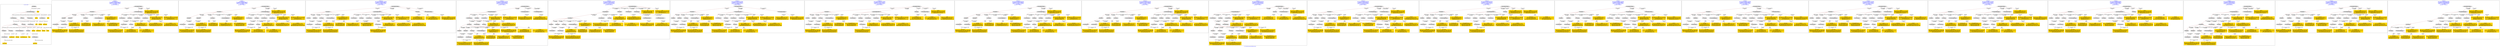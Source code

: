 digraph n0 {
fontcolor="blue"
remincross="true"
label="s17-s-houston-museum-of-fine-arts.json"
subgraph cluster_0 {
label="1-correct model"
n2[style="filled",color="white",fillcolor="lightgray",label="E12_Production1"];
n3[style="filled",color="white",fillcolor="lightgray",label="E21_Person1"];
n4[style="filled",color="white",fillcolor="lightgray",label="E55_Type1"];
n5[style="filled",color="white",fillcolor="lightgray",label="E52_Time-Span1"];
n6[style="filled",color="white",fillcolor="lightgray",label="E69_Death1"];
n7[style="filled",color="white",fillcolor="lightgray",label="E74_Group1"];
n8[style="filled",color="white",fillcolor="lightgray",label="E82_Actor_Appellation1"];
n9[style="filled",color="white",fillcolor="lightgray",label="E67_Birth1"];
n10[shape="plaintext",style="filled",fillcolor="gold",label="artist_uri"];
n11[style="filled",color="white",fillcolor="lightgray",label="E22_Man-Made_Object1"];
n12[style="filled",color="white",fillcolor="lightgray",label="E35_Title1"];
n13[style="filled",color="white",fillcolor="lightgray",label="E8_Acquisition1"];
n14[shape="plaintext",style="filled",fillcolor="gold",label="artdesc"];
n15[style="filled",color="white",fillcolor="lightgray",label="E54_Dimension1"];
n16[shape="plaintext",style="filled",fillcolor="gold",label="link"];
n17[shape="plaintext",style="filled",fillcolor="gold",label="title"];
n18[style="filled",color="white",fillcolor="lightgray",label="E38_Image1"];
n19[shape="plaintext",style="filled",fillcolor="gold",label="photo"];
n20[shape="plaintext",style="filled",fillcolor="gold",label="artyear"];
n21[style="filled",color="white",fillcolor="lightgray",label="E52_Time-Span2"];
n22[shape="plaintext",style="filled",fillcolor="gold",label="artist_birth"];
n23[style="filled",color="white",fillcolor="lightgray",label="E52_Time-Span3"];
n24[shape="plaintext",style="filled",fillcolor="gold",label="artist_death"];
n25[shape="plaintext",style="filled",fillcolor="gold",label="dimensions"];
n26[shape="plaintext",style="filled",fillcolor="gold",label="technique_uri"];
n27[shape="plaintext",style="filled",fillcolor="gold",label="technique"];
n28[shape="plaintext",style="filled",fillcolor="gold",label="nationality_URI"];
n29[shape="plaintext",style="filled",fillcolor="gold",label="nationality"];
n30[shape="plaintext",style="filled",fillcolor="gold",label="artist_appellation_uri"];
n31[shape="plaintext",style="filled",fillcolor="gold",label="artist"];
n32[shape="plaintext",style="filled",fillcolor="gold",label="credittext"];
}
subgraph cluster_1 {
label="candidate 0\nlink coherence:0.9\nnode coherence:0.9642857142857143\nconfidence:0.4603966201990894\nmapping score:0.5165607781616012\ncost:29.99942\n-precision:0.83-recall:0.83"
n34[style="filled",color="white",fillcolor="lightgray",label="E12_Production1"];
n35[style="filled",color="white",fillcolor="lightgray",label="E52_Time-Span2"];
n36[style="filled",color="white",fillcolor="lightgray",label="E55_Type1"];
n37[style="filled",color="white",fillcolor="lightgray",label="E21_Person1"];
n38[style="filled",color="white",fillcolor="lightgray",label="E67_Birth1"];
n39[style="filled",color="white",fillcolor="lightgray",label="E69_Death1"];
n40[style="filled",color="white",fillcolor="lightgray",label="E74_Group1"];
n41[style="filled",color="white",fillcolor="lightgray",label="E82_Actor_Appellation1"];
n42[style="filled",color="white",fillcolor="lightgray",label="E22_Man-Made_Object1"];
n43[style="filled",color="white",fillcolor="lightgray",label="E38_Image1"];
n44[style="filled",color="white",fillcolor="lightgray",label="E54_Dimension1"];
n45[style="filled",color="white",fillcolor="lightgray",label="E8_Acquisition1"];
n46[style="filled",color="white",fillcolor="lightgray",label="E33_Linguistic_Object2"];
n47[style="filled",color="white",fillcolor="lightgray",label="E52_Time-Span1"];
n48[style="filled",color="white",fillcolor="lightgray",label="E52_Time-Span3"];
n49[shape="plaintext",style="filled",fillcolor="gold",label="link\n[E22_Man-Made_Object,classLink,0.333]\n[E39_Actor,classLink,0.268]\n[E38_Image,classLink,0.209]\n[E78_Collection,classLink,0.19]"];
n50[shape="plaintext",style="filled",fillcolor="gold",label="artist_uri\n[E21_Person,classLink,0.394]\n[E82_Actor_Appellation,classLink,0.289]\n[E39_Actor,classLink,0.177]\n[E38_Image,classLink,0.14]"];
n51[shape="plaintext",style="filled",fillcolor="gold",label="technique_uri\n[E55_Type,classLink,0.402]\n[E57_Material,classLink,0.362]\n[E74_Group,classLink,0.236]\n[E29_Design_or_Procedure,P3_has_note,0.0]"];
n52[shape="plaintext",style="filled",fillcolor="gold",label="title\n[E73_Information_Object,P3_has_note,0.313]\n[E22_Man-Made_Object,P3_has_note,0.289]\n[E35_Title,label,0.215]\n[E33_Linguistic_Object,P3_has_note,0.183]"];
n53[shape="plaintext",style="filled",fillcolor="gold",label="artist\n[E82_Actor_Appellation,label,0.467]\n[E73_Information_Object,P3_has_note,0.2]\n[E30_Right,P3_has_note,0.167]\n[E33_Linguistic_Object,P3_has_note,0.165]"];
n54[shape="plaintext",style="filled",fillcolor="gold",label="technique\n[E55_Type,label,0.406]\n[E29_Design_or_Procedure,P3_has_note,0.372]\n[E57_Material,label,0.137]\n[E57_Material,classLink,0.085]"];
n55[shape="plaintext",style="filled",fillcolor="gold",label="photo\n[E38_Image,classLink,0.49]\n[E39_Actor,classLink,0.207]\n[E22_Man-Made_Object,classLink,0.155]\n[E78_Collection,classLink,0.147]"];
n56[shape="plaintext",style="filled",fillcolor="gold",label="artist_appellation_uri\n[E82_Actor_Appellation,classLink,0.817]\n[E21_Person,classLink,0.089]\n[E39_Actor,classLink,0.053]\n[E38_Image,classLink,0.042]"];
n57[shape="plaintext",style="filled",fillcolor="gold",label="dimensions\n[E54_Dimension,P3_has_note,0.591]\n[E22_Man-Made_Object,P3_has_note,0.156]\n[E73_Information_Object,P3_has_note,0.136]\n[E34_Inscription,P3_has_note,0.117]"];
n58[shape="plaintext",style="filled",fillcolor="gold",label="nationality\n[E74_Group,label,0.477]\n[E74_Group,classLink,0.286]\n[E8_Acquisition,P3_has_note,0.129]\n[E30_Right,P3_has_note,0.108]"];
n59[shape="plaintext",style="filled",fillcolor="gold",label="artyear\n[E52_Time-Span,P82_at_some_time_within,0.531]\n[E52_Time-Span,P82b_end_of_the_end,0.224]\n[E12_Production,P3_has_note,0.128]\n[E52_Time-Span,P82a_begin_of_the_begin,0.117]"];
n60[shape="plaintext",style="filled",fillcolor="gold",label="artdesc\n[E73_Information_Object,P3_has_note,0.337]\n[E33_Linguistic_Object,P3_has_note,0.333]\n[E22_Man-Made_Object,P3_has_note,0.255]\n[E39_Actor,P3_has_note,0.075]"];
n61[shape="plaintext",style="filled",fillcolor="gold",label="credittext\n[E30_Right,P3_has_note,0.395]\n[E8_Acquisition,P3_has_note,0.378]\n[E73_Information_Object,P3_has_note,0.118]\n[E22_Man-Made_Object,P3_has_note,0.109]"];
n62[shape="plaintext",style="filled",fillcolor="gold",label="nationality_URI\n[E74_Group,classLink,0.68]\n[E55_Type,classLink,0.183]\n[E57_Material,classLink,0.099]\n[E74_Group,label,0.039]"];
n63[shape="plaintext",style="filled",fillcolor="gold",label="artist_death\n[E52_Time-Span,P82_at_some_time_within,0.427]\n[E52_Time-Span,P82b_end_of_the_end,0.388]\n[E52_Time-Span,P82a_begin_of_the_begin,0.121]\n[E33_Linguistic_Object,P3_has_note,0.064]"];
n64[shape="plaintext",style="filled",fillcolor="gold",label="artist_birth\n[E52_Time-Span,P82_at_some_time_within,0.351]\n[E52_Time-Span,P82a_begin_of_the_begin,0.349]\n[E52_Time-Span,P82b_end_of_the_end,0.225]\n[E52_Time-Span,label,0.076]"];
}
subgraph cluster_2 {
label="candidate 1\nlink coherence:0.9\nnode coherence:0.9642857142857143\nconfidence:0.4603966201990894\nmapping score:0.5165607781616012\ncost:29.99943\n-precision:0.77-recall:0.77"
n66[style="filled",color="white",fillcolor="lightgray",label="E12_Production1"];
n67[style="filled",color="white",fillcolor="lightgray",label="E52_Time-Span2"];
n68[style="filled",color="white",fillcolor="lightgray",label="E55_Type1"];
n69[style="filled",color="white",fillcolor="lightgray",label="E21_Person1"];
n70[style="filled",color="white",fillcolor="lightgray",label="E67_Birth1"];
n71[style="filled",color="white",fillcolor="lightgray",label="E69_Death1"];
n72[style="filled",color="white",fillcolor="lightgray",label="E74_Group1"];
n73[style="filled",color="white",fillcolor="lightgray",label="E82_Actor_Appellation1"];
n74[style="filled",color="white",fillcolor="lightgray",label="E22_Man-Made_Object1"];
n75[style="filled",color="white",fillcolor="lightgray",label="E38_Image1"];
n76[style="filled",color="white",fillcolor="lightgray",label="E54_Dimension1"];
n77[style="filled",color="white",fillcolor="lightgray",label="E8_Acquisition1"];
n78[style="filled",color="white",fillcolor="lightgray",label="E33_Linguistic_Object1"];
n79[style="filled",color="white",fillcolor="lightgray",label="E52_Time-Span1"];
n80[style="filled",color="white",fillcolor="lightgray",label="E52_Time-Span3"];
n81[shape="plaintext",style="filled",fillcolor="gold",label="link\n[E22_Man-Made_Object,classLink,0.333]\n[E39_Actor,classLink,0.268]\n[E38_Image,classLink,0.209]\n[E78_Collection,classLink,0.19]"];
n82[shape="plaintext",style="filled",fillcolor="gold",label="artdesc\n[E73_Information_Object,P3_has_note,0.337]\n[E33_Linguistic_Object,P3_has_note,0.333]\n[E22_Man-Made_Object,P3_has_note,0.255]\n[E39_Actor,P3_has_note,0.075]"];
n83[shape="plaintext",style="filled",fillcolor="gold",label="artist_uri\n[E21_Person,classLink,0.394]\n[E82_Actor_Appellation,classLink,0.289]\n[E39_Actor,classLink,0.177]\n[E38_Image,classLink,0.14]"];
n84[shape="plaintext",style="filled",fillcolor="gold",label="technique_uri\n[E55_Type,classLink,0.402]\n[E57_Material,classLink,0.362]\n[E74_Group,classLink,0.236]\n[E29_Design_or_Procedure,P3_has_note,0.0]"];
n85[shape="plaintext",style="filled",fillcolor="gold",label="title\n[E73_Information_Object,P3_has_note,0.313]\n[E22_Man-Made_Object,P3_has_note,0.289]\n[E35_Title,label,0.215]\n[E33_Linguistic_Object,P3_has_note,0.183]"];
n86[shape="plaintext",style="filled",fillcolor="gold",label="artist\n[E82_Actor_Appellation,label,0.467]\n[E73_Information_Object,P3_has_note,0.2]\n[E30_Right,P3_has_note,0.167]\n[E33_Linguistic_Object,P3_has_note,0.165]"];
n87[shape="plaintext",style="filled",fillcolor="gold",label="technique\n[E55_Type,label,0.406]\n[E29_Design_or_Procedure,P3_has_note,0.372]\n[E57_Material,label,0.137]\n[E57_Material,classLink,0.085]"];
n88[shape="plaintext",style="filled",fillcolor="gold",label="photo\n[E38_Image,classLink,0.49]\n[E39_Actor,classLink,0.207]\n[E22_Man-Made_Object,classLink,0.155]\n[E78_Collection,classLink,0.147]"];
n89[shape="plaintext",style="filled",fillcolor="gold",label="artist_appellation_uri\n[E82_Actor_Appellation,classLink,0.817]\n[E21_Person,classLink,0.089]\n[E39_Actor,classLink,0.053]\n[E38_Image,classLink,0.042]"];
n90[shape="plaintext",style="filled",fillcolor="gold",label="dimensions\n[E54_Dimension,P3_has_note,0.591]\n[E22_Man-Made_Object,P3_has_note,0.156]\n[E73_Information_Object,P3_has_note,0.136]\n[E34_Inscription,P3_has_note,0.117]"];
n91[shape="plaintext",style="filled",fillcolor="gold",label="nationality\n[E74_Group,label,0.477]\n[E74_Group,classLink,0.286]\n[E8_Acquisition,P3_has_note,0.129]\n[E30_Right,P3_has_note,0.108]"];
n92[shape="plaintext",style="filled",fillcolor="gold",label="artist_birth\n[E52_Time-Span,P82_at_some_time_within,0.351]\n[E52_Time-Span,P82a_begin_of_the_begin,0.349]\n[E52_Time-Span,P82b_end_of_the_end,0.225]\n[E52_Time-Span,label,0.076]"];
n93[shape="plaintext",style="filled",fillcolor="gold",label="credittext\n[E30_Right,P3_has_note,0.395]\n[E8_Acquisition,P3_has_note,0.378]\n[E73_Information_Object,P3_has_note,0.118]\n[E22_Man-Made_Object,P3_has_note,0.109]"];
n94[shape="plaintext",style="filled",fillcolor="gold",label="nationality_URI\n[E74_Group,classLink,0.68]\n[E55_Type,classLink,0.183]\n[E57_Material,classLink,0.099]\n[E74_Group,label,0.039]"];
n95[shape="plaintext",style="filled",fillcolor="gold",label="artist_death\n[E52_Time-Span,P82_at_some_time_within,0.427]\n[E52_Time-Span,P82b_end_of_the_end,0.388]\n[E52_Time-Span,P82a_begin_of_the_begin,0.121]\n[E33_Linguistic_Object,P3_has_note,0.064]"];
n96[shape="plaintext",style="filled",fillcolor="gold",label="artyear\n[E52_Time-Span,P82_at_some_time_within,0.531]\n[E52_Time-Span,P82b_end_of_the_end,0.224]\n[E12_Production,P3_has_note,0.128]\n[E52_Time-Span,P82a_begin_of_the_begin,0.117]"];
}
subgraph cluster_3 {
label="candidate 10\nlink coherence:0.8387096774193549\nnode coherence:0.9642857142857143\nconfidence:0.4603966201990894\nmapping score:0.5165607781616012\ncost:129.99947\n-precision:0.71-recall:0.73"
n98[style="filled",color="white",fillcolor="lightgray",label="E12_Production1"];
n99[style="filled",color="white",fillcolor="lightgray",label="E52_Time-Span2"];
n100[style="filled",color="white",fillcolor="lightgray",label="E21_Person1"];
n101[style="filled",color="white",fillcolor="lightgray",label="E67_Birth1"];
n102[style="filled",color="white",fillcolor="lightgray",label="E69_Death1"];
n103[style="filled",color="white",fillcolor="lightgray",label="E74_Group1"];
n104[style="filled",color="white",fillcolor="lightgray",label="E82_Actor_Appellation1"];
n105[style="filled",color="white",fillcolor="lightgray",label="E22_Man-Made_Object1"];
n106[style="filled",color="white",fillcolor="lightgray",label="E38_Image1"];
n107[style="filled",color="white",fillcolor="lightgray",label="E54_Dimension1"];
n108[style="filled",color="white",fillcolor="lightgray",label="E8_Acquisition1"];
n109[style="filled",color="white",fillcolor="lightgray",label="E33_Linguistic_Object2"];
n110[style="filled",color="white",fillcolor="lightgray",label="E55_Type1"];
n111[style="filled",color="white",fillcolor="lightgray",label="E52_Time-Span1"];
n112[style="filled",color="white",fillcolor="lightgray",label="E52_Time-Span3"];
n113[style="filled",color="white",fillcolor="lightgray",label="E33_Linguistic_Object1"];
n114[shape="plaintext",style="filled",fillcolor="gold",label="link\n[E22_Man-Made_Object,classLink,0.333]\n[E39_Actor,classLink,0.268]\n[E38_Image,classLink,0.209]\n[E78_Collection,classLink,0.19]"];
n115[shape="plaintext",style="filled",fillcolor="gold",label="artdesc\n[E73_Information_Object,P3_has_note,0.337]\n[E33_Linguistic_Object,P3_has_note,0.333]\n[E22_Man-Made_Object,P3_has_note,0.255]\n[E39_Actor,P3_has_note,0.075]"];
n116[shape="plaintext",style="filled",fillcolor="gold",label="artist_uri\n[E21_Person,classLink,0.394]\n[E82_Actor_Appellation,classLink,0.289]\n[E39_Actor,classLink,0.177]\n[E38_Image,classLink,0.14]"];
n117[shape="plaintext",style="filled",fillcolor="gold",label="technique_uri\n[E55_Type,classLink,0.402]\n[E57_Material,classLink,0.362]\n[E74_Group,classLink,0.236]\n[E29_Design_or_Procedure,P3_has_note,0.0]"];
n118[shape="plaintext",style="filled",fillcolor="gold",label="title\n[E73_Information_Object,P3_has_note,0.313]\n[E22_Man-Made_Object,P3_has_note,0.289]\n[E35_Title,label,0.215]\n[E33_Linguistic_Object,P3_has_note,0.183]"];
n119[shape="plaintext",style="filled",fillcolor="gold",label="artist\n[E82_Actor_Appellation,label,0.467]\n[E73_Information_Object,P3_has_note,0.2]\n[E30_Right,P3_has_note,0.167]\n[E33_Linguistic_Object,P3_has_note,0.165]"];
n120[shape="plaintext",style="filled",fillcolor="gold",label="technique\n[E55_Type,label,0.406]\n[E29_Design_or_Procedure,P3_has_note,0.372]\n[E57_Material,label,0.137]\n[E57_Material,classLink,0.085]"];
n121[shape="plaintext",style="filled",fillcolor="gold",label="photo\n[E38_Image,classLink,0.49]\n[E39_Actor,classLink,0.207]\n[E22_Man-Made_Object,classLink,0.155]\n[E78_Collection,classLink,0.147]"];
n122[shape="plaintext",style="filled",fillcolor="gold",label="artist_appellation_uri\n[E82_Actor_Appellation,classLink,0.817]\n[E21_Person,classLink,0.089]\n[E39_Actor,classLink,0.053]\n[E38_Image,classLink,0.042]"];
n123[shape="plaintext",style="filled",fillcolor="gold",label="dimensions\n[E54_Dimension,P3_has_note,0.591]\n[E22_Man-Made_Object,P3_has_note,0.156]\n[E73_Information_Object,P3_has_note,0.136]\n[E34_Inscription,P3_has_note,0.117]"];
n124[shape="plaintext",style="filled",fillcolor="gold",label="nationality\n[E74_Group,label,0.477]\n[E74_Group,classLink,0.286]\n[E8_Acquisition,P3_has_note,0.129]\n[E30_Right,P3_has_note,0.108]"];
n125[shape="plaintext",style="filled",fillcolor="gold",label="artist_birth\n[E52_Time-Span,P82_at_some_time_within,0.351]\n[E52_Time-Span,P82a_begin_of_the_begin,0.349]\n[E52_Time-Span,P82b_end_of_the_end,0.225]\n[E52_Time-Span,label,0.076]"];
n126[shape="plaintext",style="filled",fillcolor="gold",label="credittext\n[E30_Right,P3_has_note,0.395]\n[E8_Acquisition,P3_has_note,0.378]\n[E73_Information_Object,P3_has_note,0.118]\n[E22_Man-Made_Object,P3_has_note,0.109]"];
n127[shape="plaintext",style="filled",fillcolor="gold",label="nationality_URI\n[E74_Group,classLink,0.68]\n[E55_Type,classLink,0.183]\n[E57_Material,classLink,0.099]\n[E74_Group,label,0.039]"];
n128[shape="plaintext",style="filled",fillcolor="gold",label="artist_death\n[E52_Time-Span,P82_at_some_time_within,0.427]\n[E52_Time-Span,P82b_end_of_the_end,0.388]\n[E52_Time-Span,P82a_begin_of_the_begin,0.121]\n[E33_Linguistic_Object,P3_has_note,0.064]"];
n129[shape="plaintext",style="filled",fillcolor="gold",label="artyear\n[E52_Time-Span,P82_at_some_time_within,0.531]\n[E52_Time-Span,P82b_end_of_the_end,0.224]\n[E12_Production,P3_has_note,0.128]\n[E52_Time-Span,P82a_begin_of_the_begin,0.117]"];
}
subgraph cluster_4 {
label="candidate 11\nlink coherence:0.8387096774193549\nnode coherence:0.8928571428571429\nconfidence:0.4441860350378406\nmapping score:0.48734772596499454\ncost:328.009382\n-precision:0.71-recall:0.73"
n131[style="filled",color="white",fillcolor="lightgray",label="E12_Production1"];
n132[style="filled",color="white",fillcolor="lightgray",label="E21_Person1"];
n133[style="filled",color="white",fillcolor="lightgray",label="E52_Time-Span2"];
n134[style="filled",color="white",fillcolor="lightgray",label="E55_Type1"];
n135[style="filled",color="white",fillcolor="lightgray",label="E67_Birth1"];
n136[style="filled",color="white",fillcolor="lightgray",label="E69_Death1"];
n137[style="filled",color="white",fillcolor="lightgray",label="E74_Group1"];
n138[style="filled",color="white",fillcolor="lightgray",label="E82_Actor_Appellation1"];
n139[style="filled",color="white",fillcolor="lightgray",label="E22_Man-Made_Object1"];
n140[style="filled",color="white",fillcolor="lightgray",label="E38_Image1"];
n141[style="filled",color="white",fillcolor="lightgray",label="E54_Dimension1"];
n142[style="filled",color="white",fillcolor="lightgray",label="E33_Linguistic_Object2"];
n143[style="filled",color="white",fillcolor="lightgray",label="E52_Time-Span1"];
n144[style="filled",color="white",fillcolor="lightgray",label="E52_Time-Span3"];
n145[style="filled",color="white",fillcolor="lightgray",label="E33_Linguistic_Object1"];
n146[style="filled",color="white",fillcolor="lightgray",label="E73_Information_Object1"];
n147[shape="plaintext",style="filled",fillcolor="gold",label="link\n[E22_Man-Made_Object,classLink,0.333]\n[E39_Actor,classLink,0.268]\n[E38_Image,classLink,0.209]\n[E78_Collection,classLink,0.19]"];
n148[shape="plaintext",style="filled",fillcolor="gold",label="artdesc\n[E73_Information_Object,P3_has_note,0.337]\n[E33_Linguistic_Object,P3_has_note,0.333]\n[E22_Man-Made_Object,P3_has_note,0.255]\n[E39_Actor,P3_has_note,0.075]"];
n149[shape="plaintext",style="filled",fillcolor="gold",label="artist_uri\n[E21_Person,classLink,0.394]\n[E82_Actor_Appellation,classLink,0.289]\n[E39_Actor,classLink,0.177]\n[E38_Image,classLink,0.14]"];
n150[shape="plaintext",style="filled",fillcolor="gold",label="technique_uri\n[E55_Type,classLink,0.402]\n[E57_Material,classLink,0.362]\n[E74_Group,classLink,0.236]\n[E29_Design_or_Procedure,P3_has_note,0.0]"];
n151[shape="plaintext",style="filled",fillcolor="gold",label="title\n[E73_Information_Object,P3_has_note,0.313]\n[E22_Man-Made_Object,P3_has_note,0.289]\n[E35_Title,label,0.215]\n[E33_Linguistic_Object,P3_has_note,0.183]"];
n152[shape="plaintext",style="filled",fillcolor="gold",label="artist\n[E82_Actor_Appellation,label,0.467]\n[E73_Information_Object,P3_has_note,0.2]\n[E30_Right,P3_has_note,0.167]\n[E33_Linguistic_Object,P3_has_note,0.165]"];
n153[shape="plaintext",style="filled",fillcolor="gold",label="technique\n[E55_Type,label,0.406]\n[E29_Design_or_Procedure,P3_has_note,0.372]\n[E57_Material,label,0.137]\n[E57_Material,classLink,0.085]"];
n154[shape="plaintext",style="filled",fillcolor="gold",label="photo\n[E38_Image,classLink,0.49]\n[E39_Actor,classLink,0.207]\n[E22_Man-Made_Object,classLink,0.155]\n[E78_Collection,classLink,0.147]"];
n155[shape="plaintext",style="filled",fillcolor="gold",label="credittext\n[E30_Right,P3_has_note,0.395]\n[E8_Acquisition,P3_has_note,0.378]\n[E73_Information_Object,P3_has_note,0.118]\n[E22_Man-Made_Object,P3_has_note,0.109]"];
n156[shape="plaintext",style="filled",fillcolor="gold",label="artist_appellation_uri\n[E82_Actor_Appellation,classLink,0.817]\n[E21_Person,classLink,0.089]\n[E39_Actor,classLink,0.053]\n[E38_Image,classLink,0.042]"];
n157[shape="plaintext",style="filled",fillcolor="gold",label="dimensions\n[E54_Dimension,P3_has_note,0.591]\n[E22_Man-Made_Object,P3_has_note,0.156]\n[E73_Information_Object,P3_has_note,0.136]\n[E34_Inscription,P3_has_note,0.117]"];
n158[shape="plaintext",style="filled",fillcolor="gold",label="nationality\n[E74_Group,label,0.477]\n[E74_Group,classLink,0.286]\n[E8_Acquisition,P3_has_note,0.129]\n[E30_Right,P3_has_note,0.108]"];
n159[shape="plaintext",style="filled",fillcolor="gold",label="artist_birth\n[E52_Time-Span,P82_at_some_time_within,0.351]\n[E52_Time-Span,P82a_begin_of_the_begin,0.349]\n[E52_Time-Span,P82b_end_of_the_end,0.225]\n[E52_Time-Span,label,0.076]"];
n160[shape="plaintext",style="filled",fillcolor="gold",label="nationality_URI\n[E74_Group,classLink,0.68]\n[E55_Type,classLink,0.183]\n[E57_Material,classLink,0.099]\n[E74_Group,label,0.039]"];
n161[shape="plaintext",style="filled",fillcolor="gold",label="artist_death\n[E52_Time-Span,P82_at_some_time_within,0.427]\n[E52_Time-Span,P82b_end_of_the_end,0.388]\n[E52_Time-Span,P82a_begin_of_the_begin,0.121]\n[E33_Linguistic_Object,P3_has_note,0.064]"];
n162[shape="plaintext",style="filled",fillcolor="gold",label="artyear\n[E52_Time-Span,P82_at_some_time_within,0.531]\n[E52_Time-Span,P82b_end_of_the_end,0.224]\n[E12_Production,P3_has_note,0.128]\n[E52_Time-Span,P82a_begin_of_the_begin,0.117]"];
}
subgraph cluster_5 {
label="candidate 12\nlink coherence:0.8387096774193549\nnode coherence:0.8928571428571429\nconfidence:0.4441860350378406\nmapping score:0.48734772596499454\ncost:328.019364\n-precision:0.81-recall:0.83"
n164[style="filled",color="white",fillcolor="lightgray",label="E12_Production1"];
n165[style="filled",color="white",fillcolor="lightgray",label="E21_Person1"];
n166[style="filled",color="white",fillcolor="lightgray",label="E52_Time-Span2"];
n167[style="filled",color="white",fillcolor="lightgray",label="E55_Type1"];
n168[style="filled",color="white",fillcolor="lightgray",label="E67_Birth1"];
n169[style="filled",color="white",fillcolor="lightgray",label="E69_Death1"];
n170[style="filled",color="white",fillcolor="lightgray",label="E74_Group1"];
n171[style="filled",color="white",fillcolor="lightgray",label="E82_Actor_Appellation1"];
n172[style="filled",color="white",fillcolor="lightgray",label="E22_Man-Made_Object1"];
n173[style="filled",color="white",fillcolor="lightgray",label="E38_Image1"];
n174[style="filled",color="white",fillcolor="lightgray",label="E54_Dimension1"];
n175[style="filled",color="white",fillcolor="lightgray",label="E8_Acquisition1"];
n176[style="filled",color="white",fillcolor="lightgray",label="E52_Time-Span1"];
n177[style="filled",color="white",fillcolor="lightgray",label="E52_Time-Span3"];
n178[style="filled",color="white",fillcolor="lightgray",label="E33_Linguistic_Object2"];
n179[style="filled",color="white",fillcolor="lightgray",label="E73_Information_Object1"];
n180[shape="plaintext",style="filled",fillcolor="gold",label="link\n[E22_Man-Made_Object,classLink,0.333]\n[E39_Actor,classLink,0.268]\n[E38_Image,classLink,0.209]\n[E78_Collection,classLink,0.19]"];
n181[shape="plaintext",style="filled",fillcolor="gold",label="artist_uri\n[E21_Person,classLink,0.394]\n[E82_Actor_Appellation,classLink,0.289]\n[E39_Actor,classLink,0.177]\n[E38_Image,classLink,0.14]"];
n182[shape="plaintext",style="filled",fillcolor="gold",label="technique_uri\n[E55_Type,classLink,0.402]\n[E57_Material,classLink,0.362]\n[E74_Group,classLink,0.236]\n[E29_Design_or_Procedure,P3_has_note,0.0]"];
n183[shape="plaintext",style="filled",fillcolor="gold",label="title\n[E73_Information_Object,P3_has_note,0.313]\n[E22_Man-Made_Object,P3_has_note,0.289]\n[E35_Title,label,0.215]\n[E33_Linguistic_Object,P3_has_note,0.183]"];
n184[shape="plaintext",style="filled",fillcolor="gold",label="artist\n[E82_Actor_Appellation,label,0.467]\n[E73_Information_Object,P3_has_note,0.2]\n[E30_Right,P3_has_note,0.167]\n[E33_Linguistic_Object,P3_has_note,0.165]"];
n185[shape="plaintext",style="filled",fillcolor="gold",label="technique\n[E55_Type,label,0.406]\n[E29_Design_or_Procedure,P3_has_note,0.372]\n[E57_Material,label,0.137]\n[E57_Material,classLink,0.085]"];
n186[shape="plaintext",style="filled",fillcolor="gold",label="photo\n[E38_Image,classLink,0.49]\n[E39_Actor,classLink,0.207]\n[E22_Man-Made_Object,classLink,0.155]\n[E78_Collection,classLink,0.147]"];
n187[shape="plaintext",style="filled",fillcolor="gold",label="credittext\n[E30_Right,P3_has_note,0.395]\n[E8_Acquisition,P3_has_note,0.378]\n[E73_Information_Object,P3_has_note,0.118]\n[E22_Man-Made_Object,P3_has_note,0.109]"];
n188[shape="plaintext",style="filled",fillcolor="gold",label="artist_appellation_uri\n[E82_Actor_Appellation,classLink,0.817]\n[E21_Person,classLink,0.089]\n[E39_Actor,classLink,0.053]\n[E38_Image,classLink,0.042]"];
n189[shape="plaintext",style="filled",fillcolor="gold",label="dimensions\n[E54_Dimension,P3_has_note,0.591]\n[E22_Man-Made_Object,P3_has_note,0.156]\n[E73_Information_Object,P3_has_note,0.136]\n[E34_Inscription,P3_has_note,0.117]"];
n190[shape="plaintext",style="filled",fillcolor="gold",label="nationality\n[E74_Group,label,0.477]\n[E74_Group,classLink,0.286]\n[E8_Acquisition,P3_has_note,0.129]\n[E30_Right,P3_has_note,0.108]"];
n191[shape="plaintext",style="filled",fillcolor="gold",label="artyear\n[E52_Time-Span,P82_at_some_time_within,0.531]\n[E52_Time-Span,P82b_end_of_the_end,0.224]\n[E12_Production,P3_has_note,0.128]\n[E52_Time-Span,P82a_begin_of_the_begin,0.117]"];
n192[shape="plaintext",style="filled",fillcolor="gold",label="artdesc\n[E73_Information_Object,P3_has_note,0.337]\n[E33_Linguistic_Object,P3_has_note,0.333]\n[E22_Man-Made_Object,P3_has_note,0.255]\n[E39_Actor,P3_has_note,0.075]"];
n193[shape="plaintext",style="filled",fillcolor="gold",label="nationality_URI\n[E74_Group,classLink,0.68]\n[E55_Type,classLink,0.183]\n[E57_Material,classLink,0.099]\n[E74_Group,label,0.039]"];
n194[shape="plaintext",style="filled",fillcolor="gold",label="artist_death\n[E52_Time-Span,P82_at_some_time_within,0.427]\n[E52_Time-Span,P82b_end_of_the_end,0.388]\n[E52_Time-Span,P82a_begin_of_the_begin,0.121]\n[E33_Linguistic_Object,P3_has_note,0.064]"];
n195[shape="plaintext",style="filled",fillcolor="gold",label="artist_birth\n[E52_Time-Span,P82_at_some_time_within,0.351]\n[E52_Time-Span,P82a_begin_of_the_begin,0.349]\n[E52_Time-Span,P82b_end_of_the_end,0.225]\n[E52_Time-Span,label,0.076]"];
}
subgraph cluster_6 {
label="candidate 13\nlink coherence:0.8387096774193549\nnode coherence:0.9285714285714286\nconfidence:0.4415165217295225\nmapping score:0.49836265010031705\ncost:129.99943\n-precision:0.77-recall:0.8"
n197[style="filled",color="white",fillcolor="lightgray",label="E12_Production1"];
n198[style="filled",color="white",fillcolor="lightgray",label="E52_Time-Span2"];
n199[style="filled",color="white",fillcolor="lightgray",label="E55_Type1"];
n200[style="filled",color="white",fillcolor="lightgray",label="E21_Person1"];
n201[style="filled",color="white",fillcolor="lightgray",label="E67_Birth1"];
n202[style="filled",color="white",fillcolor="lightgray",label="E69_Death1"];
n203[style="filled",color="white",fillcolor="lightgray",label="E74_Group1"];
n204[style="filled",color="white",fillcolor="lightgray",label="E82_Actor_Appellation1"];
n205[style="filled",color="white",fillcolor="lightgray",label="E22_Man-Made_Object1"];
n206[style="filled",color="white",fillcolor="lightgray",label="E38_Image1"];
n207[style="filled",color="white",fillcolor="lightgray",label="E54_Dimension1"];
n208[style="filled",color="white",fillcolor="lightgray",label="E8_Acquisition1"];
n209[style="filled",color="white",fillcolor="lightgray",label="E33_Linguistic_Object1"];
n210[style="filled",color="white",fillcolor="lightgray",label="E52_Time-Span1"];
n211[style="filled",color="white",fillcolor="lightgray",label="E52_Time-Span3"];
n212[style="filled",color="white",fillcolor="lightgray",label="E33_Linguistic_Object2"];
n213[shape="plaintext",style="filled",fillcolor="gold",label="artist\n[E82_Actor_Appellation,label,0.467]\n[E73_Information_Object,P3_has_note,0.2]\n[E30_Right,P3_has_note,0.167]\n[E33_Linguistic_Object,P3_has_note,0.165]"];
n214[shape="plaintext",style="filled",fillcolor="gold",label="link\n[E22_Man-Made_Object,classLink,0.333]\n[E39_Actor,classLink,0.268]\n[E38_Image,classLink,0.209]\n[E78_Collection,classLink,0.19]"];
n215[shape="plaintext",style="filled",fillcolor="gold",label="artist_uri\n[E21_Person,classLink,0.394]\n[E82_Actor_Appellation,classLink,0.289]\n[E39_Actor,classLink,0.177]\n[E38_Image,classLink,0.14]"];
n216[shape="plaintext",style="filled",fillcolor="gold",label="technique_uri\n[E55_Type,classLink,0.402]\n[E57_Material,classLink,0.362]\n[E74_Group,classLink,0.236]\n[E29_Design_or_Procedure,P3_has_note,0.0]"];
n217[shape="plaintext",style="filled",fillcolor="gold",label="title\n[E73_Information_Object,P3_has_note,0.313]\n[E22_Man-Made_Object,P3_has_note,0.289]\n[E35_Title,label,0.215]\n[E33_Linguistic_Object,P3_has_note,0.183]"];
n218[shape="plaintext",style="filled",fillcolor="gold",label="technique\n[E55_Type,label,0.406]\n[E29_Design_or_Procedure,P3_has_note,0.372]\n[E57_Material,label,0.137]\n[E57_Material,classLink,0.085]"];
n219[shape="plaintext",style="filled",fillcolor="gold",label="photo\n[E38_Image,classLink,0.49]\n[E39_Actor,classLink,0.207]\n[E22_Man-Made_Object,classLink,0.155]\n[E78_Collection,classLink,0.147]"];
n220[shape="plaintext",style="filled",fillcolor="gold",label="artist_appellation_uri\n[E82_Actor_Appellation,classLink,0.817]\n[E21_Person,classLink,0.089]\n[E39_Actor,classLink,0.053]\n[E38_Image,classLink,0.042]"];
n221[shape="plaintext",style="filled",fillcolor="gold",label="dimensions\n[E54_Dimension,P3_has_note,0.591]\n[E22_Man-Made_Object,P3_has_note,0.156]\n[E73_Information_Object,P3_has_note,0.136]\n[E34_Inscription,P3_has_note,0.117]"];
n222[shape="plaintext",style="filled",fillcolor="gold",label="nationality\n[E74_Group,label,0.477]\n[E74_Group,classLink,0.286]\n[E8_Acquisition,P3_has_note,0.129]\n[E30_Right,P3_has_note,0.108]"];
n223[shape="plaintext",style="filled",fillcolor="gold",label="artyear\n[E52_Time-Span,P82_at_some_time_within,0.531]\n[E52_Time-Span,P82b_end_of_the_end,0.224]\n[E12_Production,P3_has_note,0.128]\n[E52_Time-Span,P82a_begin_of_the_begin,0.117]"];
n224[shape="plaintext",style="filled",fillcolor="gold",label="artdesc\n[E73_Information_Object,P3_has_note,0.337]\n[E33_Linguistic_Object,P3_has_note,0.333]\n[E22_Man-Made_Object,P3_has_note,0.255]\n[E39_Actor,P3_has_note,0.075]"];
n225[shape="plaintext",style="filled",fillcolor="gold",label="credittext\n[E30_Right,P3_has_note,0.395]\n[E8_Acquisition,P3_has_note,0.378]\n[E73_Information_Object,P3_has_note,0.118]\n[E22_Man-Made_Object,P3_has_note,0.109]"];
n226[shape="plaintext",style="filled",fillcolor="gold",label="nationality_URI\n[E74_Group,classLink,0.68]\n[E55_Type,classLink,0.183]\n[E57_Material,classLink,0.099]\n[E74_Group,label,0.039]"];
n227[shape="plaintext",style="filled",fillcolor="gold",label="artist_death\n[E52_Time-Span,P82_at_some_time_within,0.427]\n[E52_Time-Span,P82b_end_of_the_end,0.388]\n[E52_Time-Span,P82a_begin_of_the_begin,0.121]\n[E33_Linguistic_Object,P3_has_note,0.064]"];
n228[shape="plaintext",style="filled",fillcolor="gold",label="artist_birth\n[E52_Time-Span,P82_at_some_time_within,0.351]\n[E52_Time-Span,P82a_begin_of_the_begin,0.349]\n[E52_Time-Span,P82b_end_of_the_end,0.225]\n[E52_Time-Span,label,0.076]"];
}
subgraph cluster_7 {
label="candidate 14\nlink coherence:0.8387096774193549\nnode coherence:0.9655172413793104\nconfidence:0.4415165217295225\nmapping score:0.5002612543696109\ncost:129.99947\n-precision:0.74-recall:0.77"
n230[style="filled",color="white",fillcolor="lightgray",label="E12_Production1"];
n231[style="filled",color="white",fillcolor="lightgray",label="E52_Time-Span2"];
n232[style="filled",color="white",fillcolor="lightgray",label="E21_Person1"];
n233[style="filled",color="white",fillcolor="lightgray",label="E67_Birth1"];
n234[style="filled",color="white",fillcolor="lightgray",label="E69_Death1"];
n235[style="filled",color="white",fillcolor="lightgray",label="E74_Group1"];
n236[style="filled",color="white",fillcolor="lightgray",label="E82_Actor_Appellation1"];
n237[style="filled",color="white",fillcolor="lightgray",label="E22_Man-Made_Object1"];
n238[style="filled",color="white",fillcolor="lightgray",label="E38_Image1"];
n239[style="filled",color="white",fillcolor="lightgray",label="E54_Dimension1"];
n240[style="filled",color="white",fillcolor="lightgray",label="E8_Acquisition1"];
n241[style="filled",color="white",fillcolor="lightgray",label="E33_Linguistic_Object2"];
n242[style="filled",color="white",fillcolor="lightgray",label="E55_Type1"];
n243[style="filled",color="white",fillcolor="lightgray",label="E52_Time-Span1"];
n244[style="filled",color="white",fillcolor="lightgray",label="E52_Time-Span3"];
n245[style="filled",color="white",fillcolor="lightgray",label="E33_Linguistic_Object1"];
n246[shape="plaintext",style="filled",fillcolor="gold",label="link\n[E22_Man-Made_Object,classLink,0.333]\n[E39_Actor,classLink,0.268]\n[E38_Image,classLink,0.209]\n[E78_Collection,classLink,0.19]"];
n247[shape="plaintext",style="filled",fillcolor="gold",label="artist\n[E82_Actor_Appellation,label,0.467]\n[E73_Information_Object,P3_has_note,0.2]\n[E30_Right,P3_has_note,0.167]\n[E33_Linguistic_Object,P3_has_note,0.165]"];
n248[shape="plaintext",style="filled",fillcolor="gold",label="artist_uri\n[E21_Person,classLink,0.394]\n[E82_Actor_Appellation,classLink,0.289]\n[E39_Actor,classLink,0.177]\n[E38_Image,classLink,0.14]"];
n249[shape="plaintext",style="filled",fillcolor="gold",label="technique_uri\n[E55_Type,classLink,0.402]\n[E57_Material,classLink,0.362]\n[E74_Group,classLink,0.236]\n[E29_Design_or_Procedure,P3_has_note,0.0]"];
n250[shape="plaintext",style="filled",fillcolor="gold",label="title\n[E73_Information_Object,P3_has_note,0.313]\n[E22_Man-Made_Object,P3_has_note,0.289]\n[E35_Title,label,0.215]\n[E33_Linguistic_Object,P3_has_note,0.183]"];
n251[shape="plaintext",style="filled",fillcolor="gold",label="technique\n[E55_Type,label,0.406]\n[E29_Design_or_Procedure,P3_has_note,0.372]\n[E57_Material,label,0.137]\n[E57_Material,classLink,0.085]"];
n252[shape="plaintext",style="filled",fillcolor="gold",label="photo\n[E38_Image,classLink,0.49]\n[E39_Actor,classLink,0.207]\n[E22_Man-Made_Object,classLink,0.155]\n[E78_Collection,classLink,0.147]"];
n253[shape="plaintext",style="filled",fillcolor="gold",label="artist_appellation_uri\n[E82_Actor_Appellation,classLink,0.817]\n[E21_Person,classLink,0.089]\n[E39_Actor,classLink,0.053]\n[E38_Image,classLink,0.042]"];
n254[shape="plaintext",style="filled",fillcolor="gold",label="dimensions\n[E54_Dimension,P3_has_note,0.591]\n[E22_Man-Made_Object,P3_has_note,0.156]\n[E73_Information_Object,P3_has_note,0.136]\n[E34_Inscription,P3_has_note,0.117]"];
n255[shape="plaintext",style="filled",fillcolor="gold",label="nationality\n[E74_Group,label,0.477]\n[E74_Group,classLink,0.286]\n[E8_Acquisition,P3_has_note,0.129]\n[E30_Right,P3_has_note,0.108]"];
n256[shape="plaintext",style="filled",fillcolor="gold",label="artyear\n[E52_Time-Span,P82_at_some_time_within,0.531]\n[E52_Time-Span,P82b_end_of_the_end,0.224]\n[E12_Production,P3_has_note,0.128]\n[E52_Time-Span,P82a_begin_of_the_begin,0.117]"];
n257[shape="plaintext",style="filled",fillcolor="gold",label="artdesc\n[E73_Information_Object,P3_has_note,0.337]\n[E33_Linguistic_Object,P3_has_note,0.333]\n[E22_Man-Made_Object,P3_has_note,0.255]\n[E39_Actor,P3_has_note,0.075]"];
n258[shape="plaintext",style="filled",fillcolor="gold",label="credittext\n[E30_Right,P3_has_note,0.395]\n[E8_Acquisition,P3_has_note,0.378]\n[E73_Information_Object,P3_has_note,0.118]\n[E22_Man-Made_Object,P3_has_note,0.109]"];
n259[shape="plaintext",style="filled",fillcolor="gold",label="nationality_URI\n[E74_Group,classLink,0.68]\n[E55_Type,classLink,0.183]\n[E57_Material,classLink,0.099]\n[E74_Group,label,0.039]"];
n260[shape="plaintext",style="filled",fillcolor="gold",label="artist_death\n[E52_Time-Span,P82_at_some_time_within,0.427]\n[E52_Time-Span,P82b_end_of_the_end,0.388]\n[E52_Time-Span,P82a_begin_of_the_begin,0.121]\n[E33_Linguistic_Object,P3_has_note,0.064]"];
n261[shape="plaintext",style="filled",fillcolor="gold",label="artist_birth\n[E52_Time-Span,P82_at_some_time_within,0.351]\n[E52_Time-Span,P82a_begin_of_the_begin,0.349]\n[E52_Time-Span,P82b_end_of_the_end,0.225]\n[E52_Time-Span,label,0.076]"];
}
subgraph cluster_8 {
label="candidate 15\nlink coherence:0.8333333333333334\nnode coherence:0.8928571428571429\nconfidence:0.46149467514386994\nmapping score:0.4931172726670043\ncost:29.99946\n-precision:0.77-recall:0.77"
n263[style="filled",color="white",fillcolor="lightgray",label="E12_Production1"];
n264[style="filled",color="white",fillcolor="lightgray",label="E52_Time-Span2"];
n265[style="filled",color="white",fillcolor="lightgray",label="E55_Type1"];
n266[style="filled",color="white",fillcolor="lightgray",label="E21_Person1"];
n267[style="filled",color="white",fillcolor="lightgray",label="E67_Birth1"];
n268[style="filled",color="white",fillcolor="lightgray",label="E69_Death1"];
n269[style="filled",color="white",fillcolor="lightgray",label="E74_Group1"];
n270[style="filled",color="white",fillcolor="lightgray",label="E82_Actor_Appellation1"];
n271[style="filled",color="white",fillcolor="lightgray",label="E22_Man-Made_Object1"];
n272[style="filled",color="white",fillcolor="lightgray",label="E30_Right1"];
n273[style="filled",color="white",fillcolor="lightgray",label="E38_Image1"];
n274[style="filled",color="white",fillcolor="lightgray",label="E54_Dimension1"];
n275[style="filled",color="white",fillcolor="lightgray",label="E33_Linguistic_Object2"];
n276[style="filled",color="white",fillcolor="lightgray",label="E52_Time-Span1"];
n277[style="filled",color="white",fillcolor="lightgray",label="E52_Time-Span3"];
n278[shape="plaintext",style="filled",fillcolor="gold",label="link\n[E22_Man-Made_Object,classLink,0.333]\n[E39_Actor,classLink,0.268]\n[E38_Image,classLink,0.209]\n[E78_Collection,classLink,0.19]"];
n279[shape="plaintext",style="filled",fillcolor="gold",label="credittext\n[E30_Right,P3_has_note,0.395]\n[E8_Acquisition,P3_has_note,0.378]\n[E73_Information_Object,P3_has_note,0.118]\n[E22_Man-Made_Object,P3_has_note,0.109]"];
n280[shape="plaintext",style="filled",fillcolor="gold",label="artist_uri\n[E21_Person,classLink,0.394]\n[E82_Actor_Appellation,classLink,0.289]\n[E39_Actor,classLink,0.177]\n[E38_Image,classLink,0.14]"];
n281[shape="plaintext",style="filled",fillcolor="gold",label="technique_uri\n[E55_Type,classLink,0.402]\n[E57_Material,classLink,0.362]\n[E74_Group,classLink,0.236]\n[E29_Design_or_Procedure,P3_has_note,0.0]"];
n282[shape="plaintext",style="filled",fillcolor="gold",label="title\n[E73_Information_Object,P3_has_note,0.313]\n[E22_Man-Made_Object,P3_has_note,0.289]\n[E35_Title,label,0.215]\n[E33_Linguistic_Object,P3_has_note,0.183]"];
n283[shape="plaintext",style="filled",fillcolor="gold",label="artist\n[E82_Actor_Appellation,label,0.467]\n[E73_Information_Object,P3_has_note,0.2]\n[E30_Right,P3_has_note,0.167]\n[E33_Linguistic_Object,P3_has_note,0.165]"];
n284[shape="plaintext",style="filled",fillcolor="gold",label="technique\n[E55_Type,label,0.406]\n[E29_Design_or_Procedure,P3_has_note,0.372]\n[E57_Material,label,0.137]\n[E57_Material,classLink,0.085]"];
n285[shape="plaintext",style="filled",fillcolor="gold",label="photo\n[E38_Image,classLink,0.49]\n[E39_Actor,classLink,0.207]\n[E22_Man-Made_Object,classLink,0.155]\n[E78_Collection,classLink,0.147]"];
n286[shape="plaintext",style="filled",fillcolor="gold",label="artist_appellation_uri\n[E82_Actor_Appellation,classLink,0.817]\n[E21_Person,classLink,0.089]\n[E39_Actor,classLink,0.053]\n[E38_Image,classLink,0.042]"];
n287[shape="plaintext",style="filled",fillcolor="gold",label="dimensions\n[E54_Dimension,P3_has_note,0.591]\n[E22_Man-Made_Object,P3_has_note,0.156]\n[E73_Information_Object,P3_has_note,0.136]\n[E34_Inscription,P3_has_note,0.117]"];
n288[shape="plaintext",style="filled",fillcolor="gold",label="nationality\n[E74_Group,label,0.477]\n[E74_Group,classLink,0.286]\n[E8_Acquisition,P3_has_note,0.129]\n[E30_Right,P3_has_note,0.108]"];
n289[shape="plaintext",style="filled",fillcolor="gold",label="artyear\n[E52_Time-Span,P82_at_some_time_within,0.531]\n[E52_Time-Span,P82b_end_of_the_end,0.224]\n[E12_Production,P3_has_note,0.128]\n[E52_Time-Span,P82a_begin_of_the_begin,0.117]"];
n290[shape="plaintext",style="filled",fillcolor="gold",label="artdesc\n[E73_Information_Object,P3_has_note,0.337]\n[E33_Linguistic_Object,P3_has_note,0.333]\n[E22_Man-Made_Object,P3_has_note,0.255]\n[E39_Actor,P3_has_note,0.075]"];
n291[shape="plaintext",style="filled",fillcolor="gold",label="nationality_URI\n[E74_Group,classLink,0.68]\n[E55_Type,classLink,0.183]\n[E57_Material,classLink,0.099]\n[E74_Group,label,0.039]"];
n292[shape="plaintext",style="filled",fillcolor="gold",label="artist_death\n[E52_Time-Span,P82_at_some_time_within,0.427]\n[E52_Time-Span,P82b_end_of_the_end,0.388]\n[E52_Time-Span,P82a_begin_of_the_begin,0.121]\n[E33_Linguistic_Object,P3_has_note,0.064]"];
n293[shape="plaintext",style="filled",fillcolor="gold",label="artist_birth\n[E52_Time-Span,P82_at_some_time_within,0.351]\n[E52_Time-Span,P82a_begin_of_the_begin,0.349]\n[E52_Time-Span,P82b_end_of_the_end,0.225]\n[E52_Time-Span,label,0.076]"];
}
subgraph cluster_9 {
label="candidate 16\nlink coherence:0.8333333333333334\nnode coherence:0.8928571428571429\nconfidence:0.46149467514386994\nmapping score:0.4931172726670043\ncost:29.99947\n-precision:0.7-recall:0.7"
n295[style="filled",color="white",fillcolor="lightgray",label="E12_Production1"];
n296[style="filled",color="white",fillcolor="lightgray",label="E52_Time-Span2"];
n297[style="filled",color="white",fillcolor="lightgray",label="E55_Type1"];
n298[style="filled",color="white",fillcolor="lightgray",label="E21_Person1"];
n299[style="filled",color="white",fillcolor="lightgray",label="E67_Birth1"];
n300[style="filled",color="white",fillcolor="lightgray",label="E69_Death1"];
n301[style="filled",color="white",fillcolor="lightgray",label="E74_Group1"];
n302[style="filled",color="white",fillcolor="lightgray",label="E82_Actor_Appellation1"];
n303[style="filled",color="white",fillcolor="lightgray",label="E22_Man-Made_Object1"];
n304[style="filled",color="white",fillcolor="lightgray",label="E30_Right1"];
n305[style="filled",color="white",fillcolor="lightgray",label="E38_Image1"];
n306[style="filled",color="white",fillcolor="lightgray",label="E54_Dimension1"];
n307[style="filled",color="white",fillcolor="lightgray",label="E33_Linguistic_Object1"];
n308[style="filled",color="white",fillcolor="lightgray",label="E52_Time-Span1"];
n309[style="filled",color="white",fillcolor="lightgray",label="E52_Time-Span3"];
n310[shape="plaintext",style="filled",fillcolor="gold",label="link\n[E22_Man-Made_Object,classLink,0.333]\n[E39_Actor,classLink,0.268]\n[E38_Image,classLink,0.209]\n[E78_Collection,classLink,0.19]"];
n311[shape="plaintext",style="filled",fillcolor="gold",label="credittext\n[E30_Right,P3_has_note,0.395]\n[E8_Acquisition,P3_has_note,0.378]\n[E73_Information_Object,P3_has_note,0.118]\n[E22_Man-Made_Object,P3_has_note,0.109]"];
n312[shape="plaintext",style="filled",fillcolor="gold",label="artdesc\n[E73_Information_Object,P3_has_note,0.337]\n[E33_Linguistic_Object,P3_has_note,0.333]\n[E22_Man-Made_Object,P3_has_note,0.255]\n[E39_Actor,P3_has_note,0.075]"];
n313[shape="plaintext",style="filled",fillcolor="gold",label="artist_uri\n[E21_Person,classLink,0.394]\n[E82_Actor_Appellation,classLink,0.289]\n[E39_Actor,classLink,0.177]\n[E38_Image,classLink,0.14]"];
n314[shape="plaintext",style="filled",fillcolor="gold",label="technique_uri\n[E55_Type,classLink,0.402]\n[E57_Material,classLink,0.362]\n[E74_Group,classLink,0.236]\n[E29_Design_or_Procedure,P3_has_note,0.0]"];
n315[shape="plaintext",style="filled",fillcolor="gold",label="title\n[E73_Information_Object,P3_has_note,0.313]\n[E22_Man-Made_Object,P3_has_note,0.289]\n[E35_Title,label,0.215]\n[E33_Linguistic_Object,P3_has_note,0.183]"];
n316[shape="plaintext",style="filled",fillcolor="gold",label="artist\n[E82_Actor_Appellation,label,0.467]\n[E73_Information_Object,P3_has_note,0.2]\n[E30_Right,P3_has_note,0.167]\n[E33_Linguistic_Object,P3_has_note,0.165]"];
n317[shape="plaintext",style="filled",fillcolor="gold",label="technique\n[E55_Type,label,0.406]\n[E29_Design_or_Procedure,P3_has_note,0.372]\n[E57_Material,label,0.137]\n[E57_Material,classLink,0.085]"];
n318[shape="plaintext",style="filled",fillcolor="gold",label="photo\n[E38_Image,classLink,0.49]\n[E39_Actor,classLink,0.207]\n[E22_Man-Made_Object,classLink,0.155]\n[E78_Collection,classLink,0.147]"];
n319[shape="plaintext",style="filled",fillcolor="gold",label="artist_appellation_uri\n[E82_Actor_Appellation,classLink,0.817]\n[E21_Person,classLink,0.089]\n[E39_Actor,classLink,0.053]\n[E38_Image,classLink,0.042]"];
n320[shape="plaintext",style="filled",fillcolor="gold",label="dimensions\n[E54_Dimension,P3_has_note,0.591]\n[E22_Man-Made_Object,P3_has_note,0.156]\n[E73_Information_Object,P3_has_note,0.136]\n[E34_Inscription,P3_has_note,0.117]"];
n321[shape="plaintext",style="filled",fillcolor="gold",label="nationality\n[E74_Group,label,0.477]\n[E74_Group,classLink,0.286]\n[E8_Acquisition,P3_has_note,0.129]\n[E30_Right,P3_has_note,0.108]"];
n322[shape="plaintext",style="filled",fillcolor="gold",label="artist_birth\n[E52_Time-Span,P82_at_some_time_within,0.351]\n[E52_Time-Span,P82a_begin_of_the_begin,0.349]\n[E52_Time-Span,P82b_end_of_the_end,0.225]\n[E52_Time-Span,label,0.076]"];
n323[shape="plaintext",style="filled",fillcolor="gold",label="nationality_URI\n[E74_Group,classLink,0.68]\n[E55_Type,classLink,0.183]\n[E57_Material,classLink,0.099]\n[E74_Group,label,0.039]"];
n324[shape="plaintext",style="filled",fillcolor="gold",label="artist_death\n[E52_Time-Span,P82_at_some_time_within,0.427]\n[E52_Time-Span,P82b_end_of_the_end,0.388]\n[E52_Time-Span,P82a_begin_of_the_begin,0.121]\n[E33_Linguistic_Object,P3_has_note,0.064]"];
n325[shape="plaintext",style="filled",fillcolor="gold",label="artyear\n[E52_Time-Span,P82_at_some_time_within,0.531]\n[E52_Time-Span,P82b_end_of_the_end,0.224]\n[E12_Production,P3_has_note,0.128]\n[E52_Time-Span,P82a_begin_of_the_begin,0.117]"];
}
subgraph cluster_10 {
label="candidate 17\nlink coherence:0.8333333333333334\nnode coherence:0.8928571428571429\nconfidence:0.4441860350378406\nmapping score:0.48734772596499454\ncost:228.009432\n-precision:0.77-recall:0.77"
n327[style="filled",color="white",fillcolor="lightgray",label="E12_Production1"];
n328[style="filled",color="white",fillcolor="lightgray",label="E21_Person1"];
n329[style="filled",color="white",fillcolor="lightgray",label="E52_Time-Span2"];
n330[style="filled",color="white",fillcolor="lightgray",label="E67_Birth1"];
n331[style="filled",color="white",fillcolor="lightgray",label="E69_Death1"];
n332[style="filled",color="white",fillcolor="lightgray",label="E74_Group1"];
n333[style="filled",color="white",fillcolor="lightgray",label="E82_Actor_Appellation1"];
n334[style="filled",color="white",fillcolor="lightgray",label="E22_Man-Made_Object1"];
n335[style="filled",color="white",fillcolor="lightgray",label="E38_Image1"];
n336[style="filled",color="white",fillcolor="lightgray",label="E54_Dimension1"];
n337[style="filled",color="white",fillcolor="lightgray",label="E33_Linguistic_Object2"];
n338[style="filled",color="white",fillcolor="lightgray",label="E55_Type1"];
n339[style="filled",color="white",fillcolor="lightgray",label="E52_Time-Span1"];
n340[style="filled",color="white",fillcolor="lightgray",label="E52_Time-Span3"];
n341[style="filled",color="white",fillcolor="lightgray",label="E73_Information_Object1"];
n342[shape="plaintext",style="filled",fillcolor="gold",label="link\n[E22_Man-Made_Object,classLink,0.333]\n[E39_Actor,classLink,0.268]\n[E38_Image,classLink,0.209]\n[E78_Collection,classLink,0.19]"];
n343[shape="plaintext",style="filled",fillcolor="gold",label="artist_uri\n[E21_Person,classLink,0.394]\n[E82_Actor_Appellation,classLink,0.289]\n[E39_Actor,classLink,0.177]\n[E38_Image,classLink,0.14]"];
n344[shape="plaintext",style="filled",fillcolor="gold",label="technique_uri\n[E55_Type,classLink,0.402]\n[E57_Material,classLink,0.362]\n[E74_Group,classLink,0.236]\n[E29_Design_or_Procedure,P3_has_note,0.0]"];
n345[shape="plaintext",style="filled",fillcolor="gold",label="title\n[E73_Information_Object,P3_has_note,0.313]\n[E22_Man-Made_Object,P3_has_note,0.289]\n[E35_Title,label,0.215]\n[E33_Linguistic_Object,P3_has_note,0.183]"];
n346[shape="plaintext",style="filled",fillcolor="gold",label="artist\n[E82_Actor_Appellation,label,0.467]\n[E73_Information_Object,P3_has_note,0.2]\n[E30_Right,P3_has_note,0.167]\n[E33_Linguistic_Object,P3_has_note,0.165]"];
n347[shape="plaintext",style="filled",fillcolor="gold",label="technique\n[E55_Type,label,0.406]\n[E29_Design_or_Procedure,P3_has_note,0.372]\n[E57_Material,label,0.137]\n[E57_Material,classLink,0.085]"];
n348[shape="plaintext",style="filled",fillcolor="gold",label="photo\n[E38_Image,classLink,0.49]\n[E39_Actor,classLink,0.207]\n[E22_Man-Made_Object,classLink,0.155]\n[E78_Collection,classLink,0.147]"];
n349[shape="plaintext",style="filled",fillcolor="gold",label="credittext\n[E30_Right,P3_has_note,0.395]\n[E8_Acquisition,P3_has_note,0.378]\n[E73_Information_Object,P3_has_note,0.118]\n[E22_Man-Made_Object,P3_has_note,0.109]"];
n350[shape="plaintext",style="filled",fillcolor="gold",label="artist_appellation_uri\n[E82_Actor_Appellation,classLink,0.817]\n[E21_Person,classLink,0.089]\n[E39_Actor,classLink,0.053]\n[E38_Image,classLink,0.042]"];
n351[shape="plaintext",style="filled",fillcolor="gold",label="dimensions\n[E54_Dimension,P3_has_note,0.591]\n[E22_Man-Made_Object,P3_has_note,0.156]\n[E73_Information_Object,P3_has_note,0.136]\n[E34_Inscription,P3_has_note,0.117]"];
n352[shape="plaintext",style="filled",fillcolor="gold",label="nationality\n[E74_Group,label,0.477]\n[E74_Group,classLink,0.286]\n[E8_Acquisition,P3_has_note,0.129]\n[E30_Right,P3_has_note,0.108]"];
n353[shape="plaintext",style="filled",fillcolor="gold",label="artyear\n[E52_Time-Span,P82_at_some_time_within,0.531]\n[E52_Time-Span,P82b_end_of_the_end,0.224]\n[E12_Production,P3_has_note,0.128]\n[E52_Time-Span,P82a_begin_of_the_begin,0.117]"];
n354[shape="plaintext",style="filled",fillcolor="gold",label="artdesc\n[E73_Information_Object,P3_has_note,0.337]\n[E33_Linguistic_Object,P3_has_note,0.333]\n[E22_Man-Made_Object,P3_has_note,0.255]\n[E39_Actor,P3_has_note,0.075]"];
n355[shape="plaintext",style="filled",fillcolor="gold",label="nationality_URI\n[E74_Group,classLink,0.68]\n[E55_Type,classLink,0.183]\n[E57_Material,classLink,0.099]\n[E74_Group,label,0.039]"];
n356[shape="plaintext",style="filled",fillcolor="gold",label="artist_death\n[E52_Time-Span,P82_at_some_time_within,0.427]\n[E52_Time-Span,P82b_end_of_the_end,0.388]\n[E52_Time-Span,P82a_begin_of_the_begin,0.121]\n[E33_Linguistic_Object,P3_has_note,0.064]"];
n357[shape="plaintext",style="filled",fillcolor="gold",label="artist_birth\n[E52_Time-Span,P82_at_some_time_within,0.351]\n[E52_Time-Span,P82a_begin_of_the_begin,0.349]\n[E52_Time-Span,P82b_end_of_the_end,0.225]\n[E52_Time-Span,label,0.076]"];
}
subgraph cluster_11 {
label="candidate 18\nlink coherence:0.8333333333333334\nnode coherence:0.8928571428571429\nconfidence:0.4441860350378406\nmapping score:0.48734772596499454\ncost:228.009462\n-precision:0.77-recall:0.77"
n359[style="filled",color="white",fillcolor="lightgray",label="E12_Production1"];
n360[style="filled",color="white",fillcolor="lightgray",label="E52_Time-Span2"];
n361[style="filled",color="white",fillcolor="lightgray",label="E55_Type1"];
n362[style="filled",color="white",fillcolor="lightgray",label="E21_Person1"];
n363[style="filled",color="white",fillcolor="lightgray",label="E67_Birth1"];
n364[style="filled",color="white",fillcolor="lightgray",label="E69_Death1"];
n365[style="filled",color="white",fillcolor="lightgray",label="E74_Group1"];
n366[style="filled",color="white",fillcolor="lightgray",label="E82_Actor_Appellation1"];
n367[style="filled",color="white",fillcolor="lightgray",label="E22_Man-Made_Object1"];
n368[style="filled",color="white",fillcolor="lightgray",label="E38_Image1"];
n369[style="filled",color="white",fillcolor="lightgray",label="E54_Dimension1"];
n370[style="filled",color="white",fillcolor="lightgray",label="E33_Linguistic_Object2"];
n371[style="filled",color="white",fillcolor="lightgray",label="E52_Time-Span1"];
n372[style="filled",color="white",fillcolor="lightgray",label="E52_Time-Span3"];
n373[style="filled",color="white",fillcolor="lightgray",label="E73_Information_Object1"];
n374[shape="plaintext",style="filled",fillcolor="gold",label="link\n[E22_Man-Made_Object,classLink,0.333]\n[E39_Actor,classLink,0.268]\n[E38_Image,classLink,0.209]\n[E78_Collection,classLink,0.19]"];
n375[shape="plaintext",style="filled",fillcolor="gold",label="artist_uri\n[E21_Person,classLink,0.394]\n[E82_Actor_Appellation,classLink,0.289]\n[E39_Actor,classLink,0.177]\n[E38_Image,classLink,0.14]"];
n376[shape="plaintext",style="filled",fillcolor="gold",label="technique_uri\n[E55_Type,classLink,0.402]\n[E57_Material,classLink,0.362]\n[E74_Group,classLink,0.236]\n[E29_Design_or_Procedure,P3_has_note,0.0]"];
n377[shape="plaintext",style="filled",fillcolor="gold",label="title\n[E73_Information_Object,P3_has_note,0.313]\n[E22_Man-Made_Object,P3_has_note,0.289]\n[E35_Title,label,0.215]\n[E33_Linguistic_Object,P3_has_note,0.183]"];
n378[shape="plaintext",style="filled",fillcolor="gold",label="artist\n[E82_Actor_Appellation,label,0.467]\n[E73_Information_Object,P3_has_note,0.2]\n[E30_Right,P3_has_note,0.167]\n[E33_Linguistic_Object,P3_has_note,0.165]"];
n379[shape="plaintext",style="filled",fillcolor="gold",label="technique\n[E55_Type,label,0.406]\n[E29_Design_or_Procedure,P3_has_note,0.372]\n[E57_Material,label,0.137]\n[E57_Material,classLink,0.085]"];
n380[shape="plaintext",style="filled",fillcolor="gold",label="photo\n[E38_Image,classLink,0.49]\n[E39_Actor,classLink,0.207]\n[E22_Man-Made_Object,classLink,0.155]\n[E78_Collection,classLink,0.147]"];
n381[shape="plaintext",style="filled",fillcolor="gold",label="credittext\n[E30_Right,P3_has_note,0.395]\n[E8_Acquisition,P3_has_note,0.378]\n[E73_Information_Object,P3_has_note,0.118]\n[E22_Man-Made_Object,P3_has_note,0.109]"];
n382[shape="plaintext",style="filled",fillcolor="gold",label="artist_appellation_uri\n[E82_Actor_Appellation,classLink,0.817]\n[E21_Person,classLink,0.089]\n[E39_Actor,classLink,0.053]\n[E38_Image,classLink,0.042]"];
n383[shape="plaintext",style="filled",fillcolor="gold",label="dimensions\n[E54_Dimension,P3_has_note,0.591]\n[E22_Man-Made_Object,P3_has_note,0.156]\n[E73_Information_Object,P3_has_note,0.136]\n[E34_Inscription,P3_has_note,0.117]"];
n384[shape="plaintext",style="filled",fillcolor="gold",label="nationality\n[E74_Group,label,0.477]\n[E74_Group,classLink,0.286]\n[E8_Acquisition,P3_has_note,0.129]\n[E30_Right,P3_has_note,0.108]"];
n385[shape="plaintext",style="filled",fillcolor="gold",label="artyear\n[E52_Time-Span,P82_at_some_time_within,0.531]\n[E52_Time-Span,P82b_end_of_the_end,0.224]\n[E12_Production,P3_has_note,0.128]\n[E52_Time-Span,P82a_begin_of_the_begin,0.117]"];
n386[shape="plaintext",style="filled",fillcolor="gold",label="artdesc\n[E73_Information_Object,P3_has_note,0.337]\n[E33_Linguistic_Object,P3_has_note,0.333]\n[E22_Man-Made_Object,P3_has_note,0.255]\n[E39_Actor,P3_has_note,0.075]"];
n387[shape="plaintext",style="filled",fillcolor="gold",label="nationality_URI\n[E74_Group,classLink,0.68]\n[E55_Type,classLink,0.183]\n[E57_Material,classLink,0.099]\n[E74_Group,label,0.039]"];
n388[shape="plaintext",style="filled",fillcolor="gold",label="artist_death\n[E52_Time-Span,P82_at_some_time_within,0.427]\n[E52_Time-Span,P82b_end_of_the_end,0.388]\n[E52_Time-Span,P82a_begin_of_the_begin,0.121]\n[E33_Linguistic_Object,P3_has_note,0.064]"];
n389[shape="plaintext",style="filled",fillcolor="gold",label="artist_birth\n[E52_Time-Span,P82_at_some_time_within,0.351]\n[E52_Time-Span,P82a_begin_of_the_begin,0.349]\n[E52_Time-Span,P82b_end_of_the_end,0.225]\n[E52_Time-Span,label,0.076]"];
}
subgraph cluster_12 {
label="candidate 19\nlink coherence:0.8333333333333334\nnode coherence:0.9285714285714286\nconfidence:0.4415165217295225\nmapping score:0.49836265010031705\ncost:29.99947\n-precision:0.77-recall:0.77"
n391[style="filled",color="white",fillcolor="lightgray",label="E12_Production1"];
n392[style="filled",color="white",fillcolor="lightgray",label="E52_Time-Span2"];
n393[style="filled",color="white",fillcolor="lightgray",label="E21_Person1"];
n394[style="filled",color="white",fillcolor="lightgray",label="E67_Birth1"];
n395[style="filled",color="white",fillcolor="lightgray",label="E69_Death1"];
n396[style="filled",color="white",fillcolor="lightgray",label="E74_Group1"];
n397[style="filled",color="white",fillcolor="lightgray",label="E82_Actor_Appellation1"];
n398[style="filled",color="white",fillcolor="lightgray",label="E22_Man-Made_Object1"];
n399[style="filled",color="white",fillcolor="lightgray",label="E38_Image1"];
n400[style="filled",color="white",fillcolor="lightgray",label="E54_Dimension1"];
n401[style="filled",color="white",fillcolor="lightgray",label="E8_Acquisition1"];
n402[style="filled",color="white",fillcolor="lightgray",label="E33_Linguistic_Object2"];
n403[style="filled",color="white",fillcolor="lightgray",label="E55_Type1"];
n404[style="filled",color="white",fillcolor="lightgray",label="E52_Time-Span1"];
n405[style="filled",color="white",fillcolor="lightgray",label="E52_Time-Span3"];
n406[shape="plaintext",style="filled",fillcolor="gold",label="artist\n[E82_Actor_Appellation,label,0.467]\n[E73_Information_Object,P3_has_note,0.2]\n[E30_Right,P3_has_note,0.167]\n[E33_Linguistic_Object,P3_has_note,0.165]"];
n407[shape="plaintext",style="filled",fillcolor="gold",label="link\n[E22_Man-Made_Object,classLink,0.333]\n[E39_Actor,classLink,0.268]\n[E38_Image,classLink,0.209]\n[E78_Collection,classLink,0.19]"];
n408[shape="plaintext",style="filled",fillcolor="gold",label="artist_uri\n[E21_Person,classLink,0.394]\n[E82_Actor_Appellation,classLink,0.289]\n[E39_Actor,classLink,0.177]\n[E38_Image,classLink,0.14]"];
n409[shape="plaintext",style="filled",fillcolor="gold",label="technique_uri\n[E55_Type,classLink,0.402]\n[E57_Material,classLink,0.362]\n[E74_Group,classLink,0.236]\n[E29_Design_or_Procedure,P3_has_note,0.0]"];
n410[shape="plaintext",style="filled",fillcolor="gold",label="title\n[E73_Information_Object,P3_has_note,0.313]\n[E22_Man-Made_Object,P3_has_note,0.289]\n[E35_Title,label,0.215]\n[E33_Linguistic_Object,P3_has_note,0.183]"];
n411[shape="plaintext",style="filled",fillcolor="gold",label="technique\n[E55_Type,label,0.406]\n[E29_Design_or_Procedure,P3_has_note,0.372]\n[E57_Material,label,0.137]\n[E57_Material,classLink,0.085]"];
n412[shape="plaintext",style="filled",fillcolor="gold",label="photo\n[E38_Image,classLink,0.49]\n[E39_Actor,classLink,0.207]\n[E22_Man-Made_Object,classLink,0.155]\n[E78_Collection,classLink,0.147]"];
n413[shape="plaintext",style="filled",fillcolor="gold",label="artist_appellation_uri\n[E82_Actor_Appellation,classLink,0.817]\n[E21_Person,classLink,0.089]\n[E39_Actor,classLink,0.053]\n[E38_Image,classLink,0.042]"];
n414[shape="plaintext",style="filled",fillcolor="gold",label="dimensions\n[E54_Dimension,P3_has_note,0.591]\n[E22_Man-Made_Object,P3_has_note,0.156]\n[E73_Information_Object,P3_has_note,0.136]\n[E34_Inscription,P3_has_note,0.117]"];
n415[shape="plaintext",style="filled",fillcolor="gold",label="nationality\n[E74_Group,label,0.477]\n[E74_Group,classLink,0.286]\n[E8_Acquisition,P3_has_note,0.129]\n[E30_Right,P3_has_note,0.108]"];
n416[shape="plaintext",style="filled",fillcolor="gold",label="artyear\n[E52_Time-Span,P82_at_some_time_within,0.531]\n[E52_Time-Span,P82b_end_of_the_end,0.224]\n[E12_Production,P3_has_note,0.128]\n[E52_Time-Span,P82a_begin_of_the_begin,0.117]"];
n417[shape="plaintext",style="filled",fillcolor="gold",label="artdesc\n[E73_Information_Object,P3_has_note,0.337]\n[E33_Linguistic_Object,P3_has_note,0.333]\n[E22_Man-Made_Object,P3_has_note,0.255]\n[E39_Actor,P3_has_note,0.075]"];
n418[shape="plaintext",style="filled",fillcolor="gold",label="credittext\n[E30_Right,P3_has_note,0.395]\n[E8_Acquisition,P3_has_note,0.378]\n[E73_Information_Object,P3_has_note,0.118]\n[E22_Man-Made_Object,P3_has_note,0.109]"];
n419[shape="plaintext",style="filled",fillcolor="gold",label="nationality_URI\n[E74_Group,classLink,0.68]\n[E55_Type,classLink,0.183]\n[E57_Material,classLink,0.099]\n[E74_Group,label,0.039]"];
n420[shape="plaintext",style="filled",fillcolor="gold",label="artist_death\n[E52_Time-Span,P82_at_some_time_within,0.427]\n[E52_Time-Span,P82b_end_of_the_end,0.388]\n[E52_Time-Span,P82a_begin_of_the_begin,0.121]\n[E33_Linguistic_Object,P3_has_note,0.064]"];
n421[shape="plaintext",style="filled",fillcolor="gold",label="artist_birth\n[E52_Time-Span,P82_at_some_time_within,0.351]\n[E52_Time-Span,P82a_begin_of_the_begin,0.349]\n[E52_Time-Span,P82b_end_of_the_end,0.225]\n[E52_Time-Span,label,0.076]"];
}
subgraph cluster_13 {
label="candidate 2\nlink coherence:0.8709677419354839\nnode coherence:0.9642857142857143\nconfidence:0.4603966201990894\nmapping score:0.5165607781616012\ncost:129.99942\n-precision:0.74-recall:0.77"
n423[style="filled",color="white",fillcolor="lightgray",label="E12_Production1"];
n424[style="filled",color="white",fillcolor="lightgray",label="E52_Time-Span2"];
n425[style="filled",color="white",fillcolor="lightgray",label="E55_Type1"];
n426[style="filled",color="white",fillcolor="lightgray",label="E21_Person1"];
n427[style="filled",color="white",fillcolor="lightgray",label="E67_Birth1"];
n428[style="filled",color="white",fillcolor="lightgray",label="E69_Death1"];
n429[style="filled",color="white",fillcolor="lightgray",label="E74_Group1"];
n430[style="filled",color="white",fillcolor="lightgray",label="E82_Actor_Appellation1"];
n431[style="filled",color="white",fillcolor="lightgray",label="E22_Man-Made_Object1"];
n432[style="filled",color="white",fillcolor="lightgray",label="E38_Image1"];
n433[style="filled",color="white",fillcolor="lightgray",label="E54_Dimension1"];
n434[style="filled",color="white",fillcolor="lightgray",label="E8_Acquisition1"];
n435[style="filled",color="white",fillcolor="lightgray",label="E33_Linguistic_Object2"];
n436[style="filled",color="white",fillcolor="lightgray",label="E52_Time-Span1"];
n437[style="filled",color="white",fillcolor="lightgray",label="E52_Time-Span3"];
n438[style="filled",color="white",fillcolor="lightgray",label="E33_Linguistic_Object1"];
n439[shape="plaintext",style="filled",fillcolor="gold",label="link\n[E22_Man-Made_Object,classLink,0.333]\n[E39_Actor,classLink,0.268]\n[E38_Image,classLink,0.209]\n[E78_Collection,classLink,0.19]"];
n440[shape="plaintext",style="filled",fillcolor="gold",label="artdesc\n[E73_Information_Object,P3_has_note,0.337]\n[E33_Linguistic_Object,P3_has_note,0.333]\n[E22_Man-Made_Object,P3_has_note,0.255]\n[E39_Actor,P3_has_note,0.075]"];
n441[shape="plaintext",style="filled",fillcolor="gold",label="artist_uri\n[E21_Person,classLink,0.394]\n[E82_Actor_Appellation,classLink,0.289]\n[E39_Actor,classLink,0.177]\n[E38_Image,classLink,0.14]"];
n442[shape="plaintext",style="filled",fillcolor="gold",label="technique_uri\n[E55_Type,classLink,0.402]\n[E57_Material,classLink,0.362]\n[E74_Group,classLink,0.236]\n[E29_Design_or_Procedure,P3_has_note,0.0]"];
n443[shape="plaintext",style="filled",fillcolor="gold",label="title\n[E73_Information_Object,P3_has_note,0.313]\n[E22_Man-Made_Object,P3_has_note,0.289]\n[E35_Title,label,0.215]\n[E33_Linguistic_Object,P3_has_note,0.183]"];
n444[shape="plaintext",style="filled",fillcolor="gold",label="artist\n[E82_Actor_Appellation,label,0.467]\n[E73_Information_Object,P3_has_note,0.2]\n[E30_Right,P3_has_note,0.167]\n[E33_Linguistic_Object,P3_has_note,0.165]"];
n445[shape="plaintext",style="filled",fillcolor="gold",label="technique\n[E55_Type,label,0.406]\n[E29_Design_or_Procedure,P3_has_note,0.372]\n[E57_Material,label,0.137]\n[E57_Material,classLink,0.085]"];
n446[shape="plaintext",style="filled",fillcolor="gold",label="photo\n[E38_Image,classLink,0.49]\n[E39_Actor,classLink,0.207]\n[E22_Man-Made_Object,classLink,0.155]\n[E78_Collection,classLink,0.147]"];
n447[shape="plaintext",style="filled",fillcolor="gold",label="artist_appellation_uri\n[E82_Actor_Appellation,classLink,0.817]\n[E21_Person,classLink,0.089]\n[E39_Actor,classLink,0.053]\n[E38_Image,classLink,0.042]"];
n448[shape="plaintext",style="filled",fillcolor="gold",label="dimensions\n[E54_Dimension,P3_has_note,0.591]\n[E22_Man-Made_Object,P3_has_note,0.156]\n[E73_Information_Object,P3_has_note,0.136]\n[E34_Inscription,P3_has_note,0.117]"];
n449[shape="plaintext",style="filled",fillcolor="gold",label="nationality\n[E74_Group,label,0.477]\n[E74_Group,classLink,0.286]\n[E8_Acquisition,P3_has_note,0.129]\n[E30_Right,P3_has_note,0.108]"];
n450[shape="plaintext",style="filled",fillcolor="gold",label="artist_birth\n[E52_Time-Span,P82_at_some_time_within,0.351]\n[E52_Time-Span,P82a_begin_of_the_begin,0.349]\n[E52_Time-Span,P82b_end_of_the_end,0.225]\n[E52_Time-Span,label,0.076]"];
n451[shape="plaintext",style="filled",fillcolor="gold",label="credittext\n[E30_Right,P3_has_note,0.395]\n[E8_Acquisition,P3_has_note,0.378]\n[E73_Information_Object,P3_has_note,0.118]\n[E22_Man-Made_Object,P3_has_note,0.109]"];
n452[shape="plaintext",style="filled",fillcolor="gold",label="nationality_URI\n[E74_Group,classLink,0.68]\n[E55_Type,classLink,0.183]\n[E57_Material,classLink,0.099]\n[E74_Group,label,0.039]"];
n453[shape="plaintext",style="filled",fillcolor="gold",label="artist_death\n[E52_Time-Span,P82_at_some_time_within,0.427]\n[E52_Time-Span,P82b_end_of_the_end,0.388]\n[E52_Time-Span,P82a_begin_of_the_begin,0.121]\n[E33_Linguistic_Object,P3_has_note,0.064]"];
n454[shape="plaintext",style="filled",fillcolor="gold",label="artyear\n[E52_Time-Span,P82_at_some_time_within,0.531]\n[E52_Time-Span,P82b_end_of_the_end,0.224]\n[E12_Production,P3_has_note,0.128]\n[E52_Time-Span,P82a_begin_of_the_begin,0.117]"];
}
subgraph cluster_14 {
label="candidate 3\nlink coherence:0.8709677419354839\nnode coherence:0.9642857142857143\nconfidence:0.4603966201990894\nmapping score:0.5165607781616012\ncost:129.99943\n-precision:0.81-recall:0.83"
n456[style="filled",color="white",fillcolor="lightgray",label="E12_Production1"];
n457[style="filled",color="white",fillcolor="lightgray",label="E52_Time-Span2"];
n458[style="filled",color="white",fillcolor="lightgray",label="E55_Type1"];
n459[style="filled",color="white",fillcolor="lightgray",label="E21_Person1"];
n460[style="filled",color="white",fillcolor="lightgray",label="E67_Birth1"];
n461[style="filled",color="white",fillcolor="lightgray",label="E69_Death1"];
n462[style="filled",color="white",fillcolor="lightgray",label="E74_Group1"];
n463[style="filled",color="white",fillcolor="lightgray",label="E82_Actor_Appellation1"];
n464[style="filled",color="white",fillcolor="lightgray",label="E22_Man-Made_Object1"];
n465[style="filled",color="white",fillcolor="lightgray",label="E38_Image1"];
n466[style="filled",color="white",fillcolor="lightgray",label="E54_Dimension1"];
n467[style="filled",color="white",fillcolor="lightgray",label="E8_Acquisition1"];
n468[style="filled",color="white",fillcolor="lightgray",label="E33_Linguistic_Object1"];
n469[style="filled",color="white",fillcolor="lightgray",label="E52_Time-Span1"];
n470[style="filled",color="white",fillcolor="lightgray",label="E52_Time-Span3"];
n471[style="filled",color="white",fillcolor="lightgray",label="E33_Linguistic_Object2"];
n472[shape="plaintext",style="filled",fillcolor="gold",label="link\n[E22_Man-Made_Object,classLink,0.333]\n[E39_Actor,classLink,0.268]\n[E38_Image,classLink,0.209]\n[E78_Collection,classLink,0.19]"];
n473[shape="plaintext",style="filled",fillcolor="gold",label="artist_uri\n[E21_Person,classLink,0.394]\n[E82_Actor_Appellation,classLink,0.289]\n[E39_Actor,classLink,0.177]\n[E38_Image,classLink,0.14]"];
n474[shape="plaintext",style="filled",fillcolor="gold",label="technique_uri\n[E55_Type,classLink,0.402]\n[E57_Material,classLink,0.362]\n[E74_Group,classLink,0.236]\n[E29_Design_or_Procedure,P3_has_note,0.0]"];
n475[shape="plaintext",style="filled",fillcolor="gold",label="title\n[E73_Information_Object,P3_has_note,0.313]\n[E22_Man-Made_Object,P3_has_note,0.289]\n[E35_Title,label,0.215]\n[E33_Linguistic_Object,P3_has_note,0.183]"];
n476[shape="plaintext",style="filled",fillcolor="gold",label="artist\n[E82_Actor_Appellation,label,0.467]\n[E73_Information_Object,P3_has_note,0.2]\n[E30_Right,P3_has_note,0.167]\n[E33_Linguistic_Object,P3_has_note,0.165]"];
n477[shape="plaintext",style="filled",fillcolor="gold",label="technique\n[E55_Type,label,0.406]\n[E29_Design_or_Procedure,P3_has_note,0.372]\n[E57_Material,label,0.137]\n[E57_Material,classLink,0.085]"];
n478[shape="plaintext",style="filled",fillcolor="gold",label="photo\n[E38_Image,classLink,0.49]\n[E39_Actor,classLink,0.207]\n[E22_Man-Made_Object,classLink,0.155]\n[E78_Collection,classLink,0.147]"];
n479[shape="plaintext",style="filled",fillcolor="gold",label="artist_appellation_uri\n[E82_Actor_Appellation,classLink,0.817]\n[E21_Person,classLink,0.089]\n[E39_Actor,classLink,0.053]\n[E38_Image,classLink,0.042]"];
n480[shape="plaintext",style="filled",fillcolor="gold",label="dimensions\n[E54_Dimension,P3_has_note,0.591]\n[E22_Man-Made_Object,P3_has_note,0.156]\n[E73_Information_Object,P3_has_note,0.136]\n[E34_Inscription,P3_has_note,0.117]"];
n481[shape="plaintext",style="filled",fillcolor="gold",label="nationality\n[E74_Group,label,0.477]\n[E74_Group,classLink,0.286]\n[E8_Acquisition,P3_has_note,0.129]\n[E30_Right,P3_has_note,0.108]"];
n482[shape="plaintext",style="filled",fillcolor="gold",label="artyear\n[E52_Time-Span,P82_at_some_time_within,0.531]\n[E52_Time-Span,P82b_end_of_the_end,0.224]\n[E12_Production,P3_has_note,0.128]\n[E52_Time-Span,P82a_begin_of_the_begin,0.117]"];
n483[shape="plaintext",style="filled",fillcolor="gold",label="artdesc\n[E73_Information_Object,P3_has_note,0.337]\n[E33_Linguistic_Object,P3_has_note,0.333]\n[E22_Man-Made_Object,P3_has_note,0.255]\n[E39_Actor,P3_has_note,0.075]"];
n484[shape="plaintext",style="filled",fillcolor="gold",label="credittext\n[E30_Right,P3_has_note,0.395]\n[E8_Acquisition,P3_has_note,0.378]\n[E73_Information_Object,P3_has_note,0.118]\n[E22_Man-Made_Object,P3_has_note,0.109]"];
n485[shape="plaintext",style="filled",fillcolor="gold",label="nationality_URI\n[E74_Group,classLink,0.68]\n[E55_Type,classLink,0.183]\n[E57_Material,classLink,0.099]\n[E74_Group,label,0.039]"];
n486[shape="plaintext",style="filled",fillcolor="gold",label="artist_death\n[E52_Time-Span,P82_at_some_time_within,0.427]\n[E52_Time-Span,P82b_end_of_the_end,0.388]\n[E52_Time-Span,P82a_begin_of_the_begin,0.121]\n[E33_Linguistic_Object,P3_has_note,0.064]"];
n487[shape="plaintext",style="filled",fillcolor="gold",label="artist_birth\n[E52_Time-Span,P82_at_some_time_within,0.351]\n[E52_Time-Span,P82a_begin_of_the_begin,0.349]\n[E52_Time-Span,P82b_end_of_the_end,0.225]\n[E52_Time-Span,label,0.076]"];
}
subgraph cluster_15 {
label="candidate 4\nlink coherence:0.8709677419354839\nnode coherence:0.9655172413793104\nconfidence:0.4415165217295225\nmapping score:0.5002612543696109\ncost:129.99942\n-precision:0.77-recall:0.8"
n489[style="filled",color="white",fillcolor="lightgray",label="E12_Production1"];
n490[style="filled",color="white",fillcolor="lightgray",label="E52_Time-Span2"];
n491[style="filled",color="white",fillcolor="lightgray",label="E55_Type1"];
n492[style="filled",color="white",fillcolor="lightgray",label="E21_Person1"];
n493[style="filled",color="white",fillcolor="lightgray",label="E67_Birth1"];
n494[style="filled",color="white",fillcolor="lightgray",label="E69_Death1"];
n495[style="filled",color="white",fillcolor="lightgray",label="E74_Group1"];
n496[style="filled",color="white",fillcolor="lightgray",label="E82_Actor_Appellation1"];
n497[style="filled",color="white",fillcolor="lightgray",label="E22_Man-Made_Object1"];
n498[style="filled",color="white",fillcolor="lightgray",label="E38_Image1"];
n499[style="filled",color="white",fillcolor="lightgray",label="E54_Dimension1"];
n500[style="filled",color="white",fillcolor="lightgray",label="E8_Acquisition1"];
n501[style="filled",color="white",fillcolor="lightgray",label="E33_Linguistic_Object2"];
n502[style="filled",color="white",fillcolor="lightgray",label="E52_Time-Span1"];
n503[style="filled",color="white",fillcolor="lightgray",label="E52_Time-Span3"];
n504[style="filled",color="white",fillcolor="lightgray",label="E33_Linguistic_Object1"];
n505[shape="plaintext",style="filled",fillcolor="gold",label="link\n[E22_Man-Made_Object,classLink,0.333]\n[E39_Actor,classLink,0.268]\n[E38_Image,classLink,0.209]\n[E78_Collection,classLink,0.19]"];
n506[shape="plaintext",style="filled",fillcolor="gold",label="artist\n[E82_Actor_Appellation,label,0.467]\n[E73_Information_Object,P3_has_note,0.2]\n[E30_Right,P3_has_note,0.167]\n[E33_Linguistic_Object,P3_has_note,0.165]"];
n507[shape="plaintext",style="filled",fillcolor="gold",label="artist_uri\n[E21_Person,classLink,0.394]\n[E82_Actor_Appellation,classLink,0.289]\n[E39_Actor,classLink,0.177]\n[E38_Image,classLink,0.14]"];
n508[shape="plaintext",style="filled",fillcolor="gold",label="technique_uri\n[E55_Type,classLink,0.402]\n[E57_Material,classLink,0.362]\n[E74_Group,classLink,0.236]\n[E29_Design_or_Procedure,P3_has_note,0.0]"];
n509[shape="plaintext",style="filled",fillcolor="gold",label="title\n[E73_Information_Object,P3_has_note,0.313]\n[E22_Man-Made_Object,P3_has_note,0.289]\n[E35_Title,label,0.215]\n[E33_Linguistic_Object,P3_has_note,0.183]"];
n510[shape="plaintext",style="filled",fillcolor="gold",label="technique\n[E55_Type,label,0.406]\n[E29_Design_or_Procedure,P3_has_note,0.372]\n[E57_Material,label,0.137]\n[E57_Material,classLink,0.085]"];
n511[shape="plaintext",style="filled",fillcolor="gold",label="photo\n[E38_Image,classLink,0.49]\n[E39_Actor,classLink,0.207]\n[E22_Man-Made_Object,classLink,0.155]\n[E78_Collection,classLink,0.147]"];
n512[shape="plaintext",style="filled",fillcolor="gold",label="artist_appellation_uri\n[E82_Actor_Appellation,classLink,0.817]\n[E21_Person,classLink,0.089]\n[E39_Actor,classLink,0.053]\n[E38_Image,classLink,0.042]"];
n513[shape="plaintext",style="filled",fillcolor="gold",label="dimensions\n[E54_Dimension,P3_has_note,0.591]\n[E22_Man-Made_Object,P3_has_note,0.156]\n[E73_Information_Object,P3_has_note,0.136]\n[E34_Inscription,P3_has_note,0.117]"];
n514[shape="plaintext",style="filled",fillcolor="gold",label="nationality\n[E74_Group,label,0.477]\n[E74_Group,classLink,0.286]\n[E8_Acquisition,P3_has_note,0.129]\n[E30_Right,P3_has_note,0.108]"];
n515[shape="plaintext",style="filled",fillcolor="gold",label="artyear\n[E52_Time-Span,P82_at_some_time_within,0.531]\n[E52_Time-Span,P82b_end_of_the_end,0.224]\n[E12_Production,P3_has_note,0.128]\n[E52_Time-Span,P82a_begin_of_the_begin,0.117]"];
n516[shape="plaintext",style="filled",fillcolor="gold",label="artdesc\n[E73_Information_Object,P3_has_note,0.337]\n[E33_Linguistic_Object,P3_has_note,0.333]\n[E22_Man-Made_Object,P3_has_note,0.255]\n[E39_Actor,P3_has_note,0.075]"];
n517[shape="plaintext",style="filled",fillcolor="gold",label="credittext\n[E30_Right,P3_has_note,0.395]\n[E8_Acquisition,P3_has_note,0.378]\n[E73_Information_Object,P3_has_note,0.118]\n[E22_Man-Made_Object,P3_has_note,0.109]"];
n518[shape="plaintext",style="filled",fillcolor="gold",label="nationality_URI\n[E74_Group,classLink,0.68]\n[E55_Type,classLink,0.183]\n[E57_Material,classLink,0.099]\n[E74_Group,label,0.039]"];
n519[shape="plaintext",style="filled",fillcolor="gold",label="artist_death\n[E52_Time-Span,P82_at_some_time_within,0.427]\n[E52_Time-Span,P82b_end_of_the_end,0.388]\n[E52_Time-Span,P82a_begin_of_the_begin,0.121]\n[E33_Linguistic_Object,P3_has_note,0.064]"];
n520[shape="plaintext",style="filled",fillcolor="gold",label="artist_birth\n[E52_Time-Span,P82_at_some_time_within,0.351]\n[E52_Time-Span,P82a_begin_of_the_begin,0.349]\n[E52_Time-Span,P82b_end_of_the_end,0.225]\n[E52_Time-Span,label,0.076]"];
}
subgraph cluster_16 {
label="candidate 5\nlink coherence:0.8709677419354839\nnode coherence:0.9655172413793104\nconfidence:0.4415165217295225\nmapping score:0.5002612543696109\ncost:129.99943\n-precision:0.77-recall:0.8"
n522[style="filled",color="white",fillcolor="lightgray",label="E12_Production1"];
n523[style="filled",color="white",fillcolor="lightgray",label="E52_Time-Span2"];
n524[style="filled",color="white",fillcolor="lightgray",label="E55_Type1"];
n525[style="filled",color="white",fillcolor="lightgray",label="E21_Person1"];
n526[style="filled",color="white",fillcolor="lightgray",label="E67_Birth1"];
n527[style="filled",color="white",fillcolor="lightgray",label="E69_Death1"];
n528[style="filled",color="white",fillcolor="lightgray",label="E74_Group1"];
n529[style="filled",color="white",fillcolor="lightgray",label="E82_Actor_Appellation1"];
n530[style="filled",color="white",fillcolor="lightgray",label="E22_Man-Made_Object1"];
n531[style="filled",color="white",fillcolor="lightgray",label="E38_Image1"];
n532[style="filled",color="white",fillcolor="lightgray",label="E54_Dimension1"];
n533[style="filled",color="white",fillcolor="lightgray",label="E8_Acquisition1"];
n534[style="filled",color="white",fillcolor="lightgray",label="E33_Linguistic_Object1"];
n535[style="filled",color="white",fillcolor="lightgray",label="E52_Time-Span1"];
n536[style="filled",color="white",fillcolor="lightgray",label="E52_Time-Span3"];
n537[style="filled",color="white",fillcolor="lightgray",label="E33_Linguistic_Object2"];
n538[shape="plaintext",style="filled",fillcolor="gold",label="link\n[E22_Man-Made_Object,classLink,0.333]\n[E39_Actor,classLink,0.268]\n[E38_Image,classLink,0.209]\n[E78_Collection,classLink,0.19]"];
n539[shape="plaintext",style="filled",fillcolor="gold",label="artist\n[E82_Actor_Appellation,label,0.467]\n[E73_Information_Object,P3_has_note,0.2]\n[E30_Right,P3_has_note,0.167]\n[E33_Linguistic_Object,P3_has_note,0.165]"];
n540[shape="plaintext",style="filled",fillcolor="gold",label="artist_uri\n[E21_Person,classLink,0.394]\n[E82_Actor_Appellation,classLink,0.289]\n[E39_Actor,classLink,0.177]\n[E38_Image,classLink,0.14]"];
n541[shape="plaintext",style="filled",fillcolor="gold",label="technique_uri\n[E55_Type,classLink,0.402]\n[E57_Material,classLink,0.362]\n[E74_Group,classLink,0.236]\n[E29_Design_or_Procedure,P3_has_note,0.0]"];
n542[shape="plaintext",style="filled",fillcolor="gold",label="title\n[E73_Information_Object,P3_has_note,0.313]\n[E22_Man-Made_Object,P3_has_note,0.289]\n[E35_Title,label,0.215]\n[E33_Linguistic_Object,P3_has_note,0.183]"];
n543[shape="plaintext",style="filled",fillcolor="gold",label="technique\n[E55_Type,label,0.406]\n[E29_Design_or_Procedure,P3_has_note,0.372]\n[E57_Material,label,0.137]\n[E57_Material,classLink,0.085]"];
n544[shape="plaintext",style="filled",fillcolor="gold",label="photo\n[E38_Image,classLink,0.49]\n[E39_Actor,classLink,0.207]\n[E22_Man-Made_Object,classLink,0.155]\n[E78_Collection,classLink,0.147]"];
n545[shape="plaintext",style="filled",fillcolor="gold",label="artist_appellation_uri\n[E82_Actor_Appellation,classLink,0.817]\n[E21_Person,classLink,0.089]\n[E39_Actor,classLink,0.053]\n[E38_Image,classLink,0.042]"];
n546[shape="plaintext",style="filled",fillcolor="gold",label="dimensions\n[E54_Dimension,P3_has_note,0.591]\n[E22_Man-Made_Object,P3_has_note,0.156]\n[E73_Information_Object,P3_has_note,0.136]\n[E34_Inscription,P3_has_note,0.117]"];
n547[shape="plaintext",style="filled",fillcolor="gold",label="nationality\n[E74_Group,label,0.477]\n[E74_Group,classLink,0.286]\n[E8_Acquisition,P3_has_note,0.129]\n[E30_Right,P3_has_note,0.108]"];
n548[shape="plaintext",style="filled",fillcolor="gold",label="artyear\n[E52_Time-Span,P82_at_some_time_within,0.531]\n[E52_Time-Span,P82b_end_of_the_end,0.224]\n[E12_Production,P3_has_note,0.128]\n[E52_Time-Span,P82a_begin_of_the_begin,0.117]"];
n549[shape="plaintext",style="filled",fillcolor="gold",label="artdesc\n[E73_Information_Object,P3_has_note,0.337]\n[E33_Linguistic_Object,P3_has_note,0.333]\n[E22_Man-Made_Object,P3_has_note,0.255]\n[E39_Actor,P3_has_note,0.075]"];
n550[shape="plaintext",style="filled",fillcolor="gold",label="credittext\n[E30_Right,P3_has_note,0.395]\n[E8_Acquisition,P3_has_note,0.378]\n[E73_Information_Object,P3_has_note,0.118]\n[E22_Man-Made_Object,P3_has_note,0.109]"];
n551[shape="plaintext",style="filled",fillcolor="gold",label="nationality_URI\n[E74_Group,classLink,0.68]\n[E55_Type,classLink,0.183]\n[E57_Material,classLink,0.099]\n[E74_Group,label,0.039]"];
n552[shape="plaintext",style="filled",fillcolor="gold",label="artist_death\n[E52_Time-Span,P82_at_some_time_within,0.427]\n[E52_Time-Span,P82b_end_of_the_end,0.388]\n[E52_Time-Span,P82a_begin_of_the_begin,0.121]\n[E33_Linguistic_Object,P3_has_note,0.064]"];
n553[shape="plaintext",style="filled",fillcolor="gold",label="artist_birth\n[E52_Time-Span,P82_at_some_time_within,0.351]\n[E52_Time-Span,P82a_begin_of_the_begin,0.349]\n[E52_Time-Span,P82b_end_of_the_end,0.225]\n[E52_Time-Span,label,0.076]"];
}
subgraph cluster_17 {
label="candidate 6\nlink coherence:0.8666666666666667\nnode coherence:0.9642857142857143\nconfidence:0.4603966201990894\nmapping score:0.5165607781616012\ncost:29.99947\n-precision:0.8-recall:0.8"
n555[style="filled",color="white",fillcolor="lightgray",label="E12_Production1"];
n556[style="filled",color="white",fillcolor="lightgray",label="E52_Time-Span2"];
n557[style="filled",color="white",fillcolor="lightgray",label="E21_Person1"];
n558[style="filled",color="white",fillcolor="lightgray",label="E67_Birth1"];
n559[style="filled",color="white",fillcolor="lightgray",label="E69_Death1"];
n560[style="filled",color="white",fillcolor="lightgray",label="E74_Group1"];
n561[style="filled",color="white",fillcolor="lightgray",label="E82_Actor_Appellation1"];
n562[style="filled",color="white",fillcolor="lightgray",label="E22_Man-Made_Object1"];
n563[style="filled",color="white",fillcolor="lightgray",label="E38_Image1"];
n564[style="filled",color="white",fillcolor="lightgray",label="E54_Dimension1"];
n565[style="filled",color="white",fillcolor="lightgray",label="E8_Acquisition1"];
n566[style="filled",color="white",fillcolor="lightgray",label="E33_Linguistic_Object2"];
n567[style="filled",color="white",fillcolor="lightgray",label="E55_Type1"];
n568[style="filled",color="white",fillcolor="lightgray",label="E52_Time-Span1"];
n569[style="filled",color="white",fillcolor="lightgray",label="E52_Time-Span3"];
n570[shape="plaintext",style="filled",fillcolor="gold",label="link\n[E22_Man-Made_Object,classLink,0.333]\n[E39_Actor,classLink,0.268]\n[E38_Image,classLink,0.209]\n[E78_Collection,classLink,0.19]"];
n571[shape="plaintext",style="filled",fillcolor="gold",label="artist_uri\n[E21_Person,classLink,0.394]\n[E82_Actor_Appellation,classLink,0.289]\n[E39_Actor,classLink,0.177]\n[E38_Image,classLink,0.14]"];
n572[shape="plaintext",style="filled",fillcolor="gold",label="technique_uri\n[E55_Type,classLink,0.402]\n[E57_Material,classLink,0.362]\n[E74_Group,classLink,0.236]\n[E29_Design_or_Procedure,P3_has_note,0.0]"];
n573[shape="plaintext",style="filled",fillcolor="gold",label="title\n[E73_Information_Object,P3_has_note,0.313]\n[E22_Man-Made_Object,P3_has_note,0.289]\n[E35_Title,label,0.215]\n[E33_Linguistic_Object,P3_has_note,0.183]"];
n574[shape="plaintext",style="filled",fillcolor="gold",label="artist\n[E82_Actor_Appellation,label,0.467]\n[E73_Information_Object,P3_has_note,0.2]\n[E30_Right,P3_has_note,0.167]\n[E33_Linguistic_Object,P3_has_note,0.165]"];
n575[shape="plaintext",style="filled",fillcolor="gold",label="technique\n[E55_Type,label,0.406]\n[E29_Design_or_Procedure,P3_has_note,0.372]\n[E57_Material,label,0.137]\n[E57_Material,classLink,0.085]"];
n576[shape="plaintext",style="filled",fillcolor="gold",label="photo\n[E38_Image,classLink,0.49]\n[E39_Actor,classLink,0.207]\n[E22_Man-Made_Object,classLink,0.155]\n[E78_Collection,classLink,0.147]"];
n577[shape="plaintext",style="filled",fillcolor="gold",label="artist_appellation_uri\n[E82_Actor_Appellation,classLink,0.817]\n[E21_Person,classLink,0.089]\n[E39_Actor,classLink,0.053]\n[E38_Image,classLink,0.042]"];
n578[shape="plaintext",style="filled",fillcolor="gold",label="dimensions\n[E54_Dimension,P3_has_note,0.591]\n[E22_Man-Made_Object,P3_has_note,0.156]\n[E73_Information_Object,P3_has_note,0.136]\n[E34_Inscription,P3_has_note,0.117]"];
n579[shape="plaintext",style="filled",fillcolor="gold",label="nationality\n[E74_Group,label,0.477]\n[E74_Group,classLink,0.286]\n[E8_Acquisition,P3_has_note,0.129]\n[E30_Right,P3_has_note,0.108]"];
n580[shape="plaintext",style="filled",fillcolor="gold",label="artyear\n[E52_Time-Span,P82_at_some_time_within,0.531]\n[E52_Time-Span,P82b_end_of_the_end,0.224]\n[E12_Production,P3_has_note,0.128]\n[E52_Time-Span,P82a_begin_of_the_begin,0.117]"];
n581[shape="plaintext",style="filled",fillcolor="gold",label="artdesc\n[E73_Information_Object,P3_has_note,0.337]\n[E33_Linguistic_Object,P3_has_note,0.333]\n[E22_Man-Made_Object,P3_has_note,0.255]\n[E39_Actor,P3_has_note,0.075]"];
n582[shape="plaintext",style="filled",fillcolor="gold",label="credittext\n[E30_Right,P3_has_note,0.395]\n[E8_Acquisition,P3_has_note,0.378]\n[E73_Information_Object,P3_has_note,0.118]\n[E22_Man-Made_Object,P3_has_note,0.109]"];
n583[shape="plaintext",style="filled",fillcolor="gold",label="nationality_URI\n[E74_Group,classLink,0.68]\n[E55_Type,classLink,0.183]\n[E57_Material,classLink,0.099]\n[E74_Group,label,0.039]"];
n584[shape="plaintext",style="filled",fillcolor="gold",label="artist_death\n[E52_Time-Span,P82_at_some_time_within,0.427]\n[E52_Time-Span,P82b_end_of_the_end,0.388]\n[E52_Time-Span,P82a_begin_of_the_begin,0.121]\n[E33_Linguistic_Object,P3_has_note,0.064]"];
n585[shape="plaintext",style="filled",fillcolor="gold",label="artist_birth\n[E52_Time-Span,P82_at_some_time_within,0.351]\n[E52_Time-Span,P82a_begin_of_the_begin,0.349]\n[E52_Time-Span,P82b_end_of_the_end,0.225]\n[E52_Time-Span,label,0.076]"];
}
subgraph cluster_18 {
label="candidate 7\nlink coherence:0.8666666666666667\nnode coherence:0.8928571428571429\nconfidence:0.4441860350378406\nmapping score:0.48734772596499454\ncost:228.009382\n-precision:0.8-recall:0.8"
n587[style="filled",color="white",fillcolor="lightgray",label="E12_Production1"];
n588[style="filled",color="white",fillcolor="lightgray",label="E21_Person1"];
n589[style="filled",color="white",fillcolor="lightgray",label="E52_Time-Span2"];
n590[style="filled",color="white",fillcolor="lightgray",label="E55_Type1"];
n591[style="filled",color="white",fillcolor="lightgray",label="E67_Birth1"];
n592[style="filled",color="white",fillcolor="lightgray",label="E69_Death1"];
n593[style="filled",color="white",fillcolor="lightgray",label="E74_Group1"];
n594[style="filled",color="white",fillcolor="lightgray",label="E82_Actor_Appellation1"];
n595[style="filled",color="white",fillcolor="lightgray",label="E22_Man-Made_Object1"];
n596[style="filled",color="white",fillcolor="lightgray",label="E38_Image1"];
n597[style="filled",color="white",fillcolor="lightgray",label="E54_Dimension1"];
n598[style="filled",color="white",fillcolor="lightgray",label="E33_Linguistic_Object2"];
n599[style="filled",color="white",fillcolor="lightgray",label="E52_Time-Span1"];
n600[style="filled",color="white",fillcolor="lightgray",label="E52_Time-Span3"];
n601[style="filled",color="white",fillcolor="lightgray",label="E73_Information_Object1"];
n602[shape="plaintext",style="filled",fillcolor="gold",label="link\n[E22_Man-Made_Object,classLink,0.333]\n[E39_Actor,classLink,0.268]\n[E38_Image,classLink,0.209]\n[E78_Collection,classLink,0.19]"];
n603[shape="plaintext",style="filled",fillcolor="gold",label="artist_uri\n[E21_Person,classLink,0.394]\n[E82_Actor_Appellation,classLink,0.289]\n[E39_Actor,classLink,0.177]\n[E38_Image,classLink,0.14]"];
n604[shape="plaintext",style="filled",fillcolor="gold",label="technique_uri\n[E55_Type,classLink,0.402]\n[E57_Material,classLink,0.362]\n[E74_Group,classLink,0.236]\n[E29_Design_or_Procedure,P3_has_note,0.0]"];
n605[shape="plaintext",style="filled",fillcolor="gold",label="title\n[E73_Information_Object,P3_has_note,0.313]\n[E22_Man-Made_Object,P3_has_note,0.289]\n[E35_Title,label,0.215]\n[E33_Linguistic_Object,P3_has_note,0.183]"];
n606[shape="plaintext",style="filled",fillcolor="gold",label="artist\n[E82_Actor_Appellation,label,0.467]\n[E73_Information_Object,P3_has_note,0.2]\n[E30_Right,P3_has_note,0.167]\n[E33_Linguistic_Object,P3_has_note,0.165]"];
n607[shape="plaintext",style="filled",fillcolor="gold",label="technique\n[E55_Type,label,0.406]\n[E29_Design_or_Procedure,P3_has_note,0.372]\n[E57_Material,label,0.137]\n[E57_Material,classLink,0.085]"];
n608[shape="plaintext",style="filled",fillcolor="gold",label="photo\n[E38_Image,classLink,0.49]\n[E39_Actor,classLink,0.207]\n[E22_Man-Made_Object,classLink,0.155]\n[E78_Collection,classLink,0.147]"];
n609[shape="plaintext",style="filled",fillcolor="gold",label="credittext\n[E30_Right,P3_has_note,0.395]\n[E8_Acquisition,P3_has_note,0.378]\n[E73_Information_Object,P3_has_note,0.118]\n[E22_Man-Made_Object,P3_has_note,0.109]"];
n610[shape="plaintext",style="filled",fillcolor="gold",label="artist_appellation_uri\n[E82_Actor_Appellation,classLink,0.817]\n[E21_Person,classLink,0.089]\n[E39_Actor,classLink,0.053]\n[E38_Image,classLink,0.042]"];
n611[shape="plaintext",style="filled",fillcolor="gold",label="dimensions\n[E54_Dimension,P3_has_note,0.591]\n[E22_Man-Made_Object,P3_has_note,0.156]\n[E73_Information_Object,P3_has_note,0.136]\n[E34_Inscription,P3_has_note,0.117]"];
n612[shape="plaintext",style="filled",fillcolor="gold",label="nationality\n[E74_Group,label,0.477]\n[E74_Group,classLink,0.286]\n[E8_Acquisition,P3_has_note,0.129]\n[E30_Right,P3_has_note,0.108]"];
n613[shape="plaintext",style="filled",fillcolor="gold",label="artyear\n[E52_Time-Span,P82_at_some_time_within,0.531]\n[E52_Time-Span,P82b_end_of_the_end,0.224]\n[E12_Production,P3_has_note,0.128]\n[E52_Time-Span,P82a_begin_of_the_begin,0.117]"];
n614[shape="plaintext",style="filled",fillcolor="gold",label="artdesc\n[E73_Information_Object,P3_has_note,0.337]\n[E33_Linguistic_Object,P3_has_note,0.333]\n[E22_Man-Made_Object,P3_has_note,0.255]\n[E39_Actor,P3_has_note,0.075]"];
n615[shape="plaintext",style="filled",fillcolor="gold",label="nationality_URI\n[E74_Group,classLink,0.68]\n[E55_Type,classLink,0.183]\n[E57_Material,classLink,0.099]\n[E74_Group,label,0.039]"];
n616[shape="plaintext",style="filled",fillcolor="gold",label="artist_death\n[E52_Time-Span,P82_at_some_time_within,0.427]\n[E52_Time-Span,P82b_end_of_the_end,0.388]\n[E52_Time-Span,P82a_begin_of_the_begin,0.121]\n[E33_Linguistic_Object,P3_has_note,0.064]"];
n617[shape="plaintext",style="filled",fillcolor="gold",label="artist_birth\n[E52_Time-Span,P82_at_some_time_within,0.351]\n[E52_Time-Span,P82a_begin_of_the_begin,0.349]\n[E52_Time-Span,P82b_end_of_the_end,0.225]\n[E52_Time-Span,label,0.076]"];
}
subgraph cluster_19 {
label="candidate 8\nlink coherence:0.8666666666666667\nnode coherence:0.9285714285714286\nconfidence:0.4415165217295225\nmapping score:0.49836265010031705\ncost:29.99942\n-precision:0.8-recall:0.8"
n619[style="filled",color="white",fillcolor="lightgray",label="E12_Production1"];
n620[style="filled",color="white",fillcolor="lightgray",label="E52_Time-Span2"];
n621[style="filled",color="white",fillcolor="lightgray",label="E55_Type1"];
n622[style="filled",color="white",fillcolor="lightgray",label="E21_Person1"];
n623[style="filled",color="white",fillcolor="lightgray",label="E67_Birth1"];
n624[style="filled",color="white",fillcolor="lightgray",label="E69_Death1"];
n625[style="filled",color="white",fillcolor="lightgray",label="E74_Group1"];
n626[style="filled",color="white",fillcolor="lightgray",label="E82_Actor_Appellation1"];
n627[style="filled",color="white",fillcolor="lightgray",label="E22_Man-Made_Object1"];
n628[style="filled",color="white",fillcolor="lightgray",label="E38_Image1"];
n629[style="filled",color="white",fillcolor="lightgray",label="E54_Dimension1"];
n630[style="filled",color="white",fillcolor="lightgray",label="E8_Acquisition1"];
n631[style="filled",color="white",fillcolor="lightgray",label="E33_Linguistic_Object2"];
n632[style="filled",color="white",fillcolor="lightgray",label="E52_Time-Span1"];
n633[style="filled",color="white",fillcolor="lightgray",label="E52_Time-Span3"];
n634[shape="plaintext",style="filled",fillcolor="gold",label="artist\n[E82_Actor_Appellation,label,0.467]\n[E73_Information_Object,P3_has_note,0.2]\n[E30_Right,P3_has_note,0.167]\n[E33_Linguistic_Object,P3_has_note,0.165]"];
n635[shape="plaintext",style="filled",fillcolor="gold",label="link\n[E22_Man-Made_Object,classLink,0.333]\n[E39_Actor,classLink,0.268]\n[E38_Image,classLink,0.209]\n[E78_Collection,classLink,0.19]"];
n636[shape="plaintext",style="filled",fillcolor="gold",label="artist_uri\n[E21_Person,classLink,0.394]\n[E82_Actor_Appellation,classLink,0.289]\n[E39_Actor,classLink,0.177]\n[E38_Image,classLink,0.14]"];
n637[shape="plaintext",style="filled",fillcolor="gold",label="technique_uri\n[E55_Type,classLink,0.402]\n[E57_Material,classLink,0.362]\n[E74_Group,classLink,0.236]\n[E29_Design_or_Procedure,P3_has_note,0.0]"];
n638[shape="plaintext",style="filled",fillcolor="gold",label="title\n[E73_Information_Object,P3_has_note,0.313]\n[E22_Man-Made_Object,P3_has_note,0.289]\n[E35_Title,label,0.215]\n[E33_Linguistic_Object,P3_has_note,0.183]"];
n639[shape="plaintext",style="filled",fillcolor="gold",label="technique\n[E55_Type,label,0.406]\n[E29_Design_or_Procedure,P3_has_note,0.372]\n[E57_Material,label,0.137]\n[E57_Material,classLink,0.085]"];
n640[shape="plaintext",style="filled",fillcolor="gold",label="photo\n[E38_Image,classLink,0.49]\n[E39_Actor,classLink,0.207]\n[E22_Man-Made_Object,classLink,0.155]\n[E78_Collection,classLink,0.147]"];
n641[shape="plaintext",style="filled",fillcolor="gold",label="artist_appellation_uri\n[E82_Actor_Appellation,classLink,0.817]\n[E21_Person,classLink,0.089]\n[E39_Actor,classLink,0.053]\n[E38_Image,classLink,0.042]"];
n642[shape="plaintext",style="filled",fillcolor="gold",label="dimensions\n[E54_Dimension,P3_has_note,0.591]\n[E22_Man-Made_Object,P3_has_note,0.156]\n[E73_Information_Object,P3_has_note,0.136]\n[E34_Inscription,P3_has_note,0.117]"];
n643[shape="plaintext",style="filled",fillcolor="gold",label="nationality\n[E74_Group,label,0.477]\n[E74_Group,classLink,0.286]\n[E8_Acquisition,P3_has_note,0.129]\n[E30_Right,P3_has_note,0.108]"];
n644[shape="plaintext",style="filled",fillcolor="gold",label="artyear\n[E52_Time-Span,P82_at_some_time_within,0.531]\n[E52_Time-Span,P82b_end_of_the_end,0.224]\n[E12_Production,P3_has_note,0.128]\n[E52_Time-Span,P82a_begin_of_the_begin,0.117]"];
n645[shape="plaintext",style="filled",fillcolor="gold",label="artdesc\n[E73_Information_Object,P3_has_note,0.337]\n[E33_Linguistic_Object,P3_has_note,0.333]\n[E22_Man-Made_Object,P3_has_note,0.255]\n[E39_Actor,P3_has_note,0.075]"];
n646[shape="plaintext",style="filled",fillcolor="gold",label="credittext\n[E30_Right,P3_has_note,0.395]\n[E8_Acquisition,P3_has_note,0.378]\n[E73_Information_Object,P3_has_note,0.118]\n[E22_Man-Made_Object,P3_has_note,0.109]"];
n647[shape="plaintext",style="filled",fillcolor="gold",label="nationality_URI\n[E74_Group,classLink,0.68]\n[E55_Type,classLink,0.183]\n[E57_Material,classLink,0.099]\n[E74_Group,label,0.039]"];
n648[shape="plaintext",style="filled",fillcolor="gold",label="artist_death\n[E52_Time-Span,P82_at_some_time_within,0.427]\n[E52_Time-Span,P82b_end_of_the_end,0.388]\n[E52_Time-Span,P82a_begin_of_the_begin,0.121]\n[E33_Linguistic_Object,P3_has_note,0.064]"];
n649[shape="plaintext",style="filled",fillcolor="gold",label="artist_birth\n[E52_Time-Span,P82_at_some_time_within,0.351]\n[E52_Time-Span,P82a_begin_of_the_begin,0.349]\n[E52_Time-Span,P82b_end_of_the_end,0.225]\n[E52_Time-Span,label,0.076]"];
}
subgraph cluster_20 {
label="candidate 9\nlink coherence:0.8461538461538461\nnode coherence:0.8846153846153846\nconfidence:0.45784039436742974\nmapping score:0.5099852596609381\ncost:25.9995\n-precision:0.77-recall:0.67"
n651[style="filled",color="white",fillcolor="lightgray",label="E12_Production1"];
n652[style="filled",color="white",fillcolor="lightgray",label="E21_Person1"];
n653[style="filled",color="white",fillcolor="lightgray",label="E52_Time-Span2"];
n654[style="filled",color="white",fillcolor="lightgray",label="E55_Type1"];
n655[style="filled",color="white",fillcolor="lightgray",label="E74_Group1"];
n656[style="filled",color="white",fillcolor="lightgray",label="E82_Actor_Appellation1"];
n657[style="filled",color="white",fillcolor="lightgray",label="E22_Man-Made_Object1"];
n658[style="filled",color="white",fillcolor="lightgray",label="E38_Image1"];
n659[style="filled",color="white",fillcolor="lightgray",label="E54_Dimension1"];
n660[style="filled",color="white",fillcolor="lightgray",label="E8_Acquisition1"];
n661[style="filled",color="white",fillcolor="lightgray",label="E33_Linguistic_Object2"];
n662[shape="plaintext",style="filled",fillcolor="gold",label="link\n[E22_Man-Made_Object,classLink,0.333]\n[E39_Actor,classLink,0.268]\n[E38_Image,classLink,0.209]\n[E78_Collection,classLink,0.19]"];
n663[shape="plaintext",style="filled",fillcolor="gold",label="artist_birth\n[E52_Time-Span,P82_at_some_time_within,0.351]\n[E52_Time-Span,P82a_begin_of_the_begin,0.349]\n[E52_Time-Span,P82b_end_of_the_end,0.225]\n[E52_Time-Span,label,0.076]"];
n664[shape="plaintext",style="filled",fillcolor="gold",label="artist_uri\n[E21_Person,classLink,0.394]\n[E82_Actor_Appellation,classLink,0.289]\n[E39_Actor,classLink,0.177]\n[E38_Image,classLink,0.14]"];
n665[shape="plaintext",style="filled",fillcolor="gold",label="technique_uri\n[E55_Type,classLink,0.402]\n[E57_Material,classLink,0.362]\n[E74_Group,classLink,0.236]\n[E29_Design_or_Procedure,P3_has_note,0.0]"];
n666[shape="plaintext",style="filled",fillcolor="gold",label="title\n[E73_Information_Object,P3_has_note,0.313]\n[E22_Man-Made_Object,P3_has_note,0.289]\n[E35_Title,label,0.215]\n[E33_Linguistic_Object,P3_has_note,0.183]"];
n667[shape="plaintext",style="filled",fillcolor="gold",label="artist\n[E82_Actor_Appellation,label,0.467]\n[E73_Information_Object,P3_has_note,0.2]\n[E30_Right,P3_has_note,0.167]\n[E33_Linguistic_Object,P3_has_note,0.165]"];
n668[shape="plaintext",style="filled",fillcolor="gold",label="technique\n[E55_Type,label,0.406]\n[E29_Design_or_Procedure,P3_has_note,0.372]\n[E57_Material,label,0.137]\n[E57_Material,classLink,0.085]"];
n669[shape="plaintext",style="filled",fillcolor="gold",label="photo\n[E38_Image,classLink,0.49]\n[E39_Actor,classLink,0.207]\n[E22_Man-Made_Object,classLink,0.155]\n[E78_Collection,classLink,0.147]"];
n670[shape="plaintext",style="filled",fillcolor="gold",label="artist_appellation_uri\n[E82_Actor_Appellation,classLink,0.817]\n[E21_Person,classLink,0.089]\n[E39_Actor,classLink,0.053]\n[E38_Image,classLink,0.042]"];
n671[shape="plaintext",style="filled",fillcolor="gold",label="artist_death\n[E52_Time-Span,P82_at_some_time_within,0.427]\n[E52_Time-Span,P82b_end_of_the_end,0.388]\n[E52_Time-Span,P82a_begin_of_the_begin,0.121]\n[E33_Linguistic_Object,P3_has_note,0.064]"];
n672[shape="plaintext",style="filled",fillcolor="gold",label="dimensions\n[E54_Dimension,P3_has_note,0.591]\n[E22_Man-Made_Object,P3_has_note,0.156]\n[E73_Information_Object,P3_has_note,0.136]\n[E34_Inscription,P3_has_note,0.117]"];
n673[shape="plaintext",style="filled",fillcolor="gold",label="nationality\n[E74_Group,label,0.477]\n[E74_Group,classLink,0.286]\n[E8_Acquisition,P3_has_note,0.129]\n[E30_Right,P3_has_note,0.108]"];
n674[shape="plaintext",style="filled",fillcolor="gold",label="artyear\n[E52_Time-Span,P82_at_some_time_within,0.531]\n[E52_Time-Span,P82b_end_of_the_end,0.224]\n[E12_Production,P3_has_note,0.128]\n[E52_Time-Span,P82a_begin_of_the_begin,0.117]"];
n675[shape="plaintext",style="filled",fillcolor="gold",label="artdesc\n[E73_Information_Object,P3_has_note,0.337]\n[E33_Linguistic_Object,P3_has_note,0.333]\n[E22_Man-Made_Object,P3_has_note,0.255]\n[E39_Actor,P3_has_note,0.075]"];
n676[shape="plaintext",style="filled",fillcolor="gold",label="credittext\n[E30_Right,P3_has_note,0.395]\n[E8_Acquisition,P3_has_note,0.378]\n[E73_Information_Object,P3_has_note,0.118]\n[E22_Man-Made_Object,P3_has_note,0.109]"];
n677[shape="plaintext",style="filled",fillcolor="gold",label="nationality_URI\n[E74_Group,classLink,0.68]\n[E55_Type,classLink,0.183]\n[E57_Material,classLink,0.099]\n[E74_Group,label,0.039]"];
}
n2 -> n3[color="brown",fontcolor="black",label="P14_carried_out_by"]
n2 -> n4[color="brown",fontcolor="black",label="P32_used_general_technique"]
n2 -> n5[color="brown",fontcolor="black",label="P4_has_time-span"]
n3 -> n6[color="brown",fontcolor="black",label="P100i_died_in"]
n3 -> n7[color="brown",fontcolor="black",label="P107i_is_current_or_former_member_of"]
n3 -> n8[color="brown",fontcolor="black",label="P131_is_identified_by"]
n3 -> n9[color="brown",fontcolor="black",label="P98i_was_born"]
n3 -> n10[color="brown",fontcolor="black",label="classLink"]
n11 -> n12[color="brown",fontcolor="black",label="P102_has_title"]
n11 -> n2[color="brown",fontcolor="black",label="P108i_was_produced_by"]
n11 -> n13[color="brown",fontcolor="black",label="P24i_changed_ownership_through"]
n11 -> n14[color="brown",fontcolor="black",label="P3_has_note"]
n11 -> n15[color="brown",fontcolor="black",label="P43_has_dimension"]
n11 -> n16[color="brown",fontcolor="black",label="classLink"]
n12 -> n17[color="brown",fontcolor="black",label="label"]
n18 -> n11[color="brown",fontcolor="black",label="P138_represents"]
n18 -> n19[color="brown",fontcolor="black",label="classLink"]
n5 -> n20[color="brown",fontcolor="black",label="P82_at_some_time_within"]
n21 -> n22[color="brown",fontcolor="black",label="P82_at_some_time_within"]
n23 -> n24[color="brown",fontcolor="black",label="P82_at_some_time_within"]
n15 -> n25[color="brown",fontcolor="black",label="P3_has_note"]
n4 -> n26[color="brown",fontcolor="black",label="classLink"]
n4 -> n27[color="brown",fontcolor="black",label="label"]
n9 -> n21[color="brown",fontcolor="black",label="P4_has_time-span"]
n6 -> n23[color="brown",fontcolor="black",label="P4_has_time-span"]
n7 -> n28[color="brown",fontcolor="black",label="classLink"]
n7 -> n29[color="brown",fontcolor="black",label="label"]
n8 -> n30[color="brown",fontcolor="black",label="classLink"]
n8 -> n31[color="brown",fontcolor="black",label="label"]
n13 -> n32[color="brown",fontcolor="black",label="P3_has_note"]
n34 -> n35[color="brown",fontcolor="black",label="P4_has_time-span\nw=0.99995"]
n34 -> n36[color="brown",fontcolor="black",label="P32_used_general_technique\nw=0.99995"]
n37 -> n38[color="brown",fontcolor="black",label="P98i_was_born\nw=0.99995"]
n37 -> n39[color="brown",fontcolor="black",label="P100i_died_in\nw=0.99995"]
n37 -> n40[color="brown",fontcolor="black",label="P107i_is_current_or_former_member_of\nw=0.99996"]
n37 -> n41[color="brown",fontcolor="black",label="P131_is_identified_by\nw=0.99992"]
n42 -> n34[color="brown",fontcolor="black",label="P108i_was_produced_by\nw=0.99992"]
n42 -> n43[color="brown",fontcolor="black",label="P138i_has_representation\nw=1.0"]
n42 -> n44[color="brown",fontcolor="black",label="P43_has_dimension\nw=0.99994"]
n42 -> n45[color="brown",fontcolor="black",label="P24i_changed_ownership_through\nw=0.99996"]
n46 -> n37[color="brown",fontcolor="black",label="P129_is_about\nw=1.0"]
n46 -> n42[color="brown",fontcolor="black",label="P129_is_about\nw=0.99998"]
n38 -> n47[color="brown",fontcolor="black",label="P4_has_time-span\nw=0.99997"]
n39 -> n48[color="brown",fontcolor="black",label="P4_has_time-span\nw=0.99997"]
n42 -> n49[color="brown",fontcolor="black",label="classLink\nw=1.0"]
n37 -> n50[color="brown",fontcolor="black",label="classLink\nw=1.0"]
n36 -> n51[color="brown",fontcolor="black",label="classLink\nw=1.0"]
n42 -> n52[color="brown",fontcolor="black",label="P3_has_note\nw=1.0"]
n41 -> n53[color="brown",fontcolor="black",label="label\nw=1.0"]
n36 -> n54[color="brown",fontcolor="black",label="label\nw=1.0"]
n43 -> n55[color="brown",fontcolor="black",label="classLink\nw=1.0"]
n41 -> n56[color="brown",fontcolor="black",label="classLink\nw=1.0"]
n44 -> n57[color="brown",fontcolor="black",label="P3_has_note\nw=1.0"]
n40 -> n58[color="brown",fontcolor="black",label="label\nw=1.0"]
n35 -> n59[color="brown",fontcolor="black",label="P82_at_some_time_within\nw=1.0"]
n46 -> n60[color="brown",fontcolor="black",label="P3_has_note\nw=1.0"]
n45 -> n61[color="brown",fontcolor="black",label="P3_has_note\nw=1.0"]
n40 -> n62[color="brown",fontcolor="black",label="classLink\nw=1.0"]
n48 -> n63[color="brown",fontcolor="black",label="P82_at_some_time_within\nw=1.0"]
n47 -> n64[color="brown",fontcolor="black",label="P82_at_some_time_within\nw=1.0"]
n66 -> n67[color="brown",fontcolor="black",label="P4_has_time-span\nw=0.99995"]
n66 -> n68[color="brown",fontcolor="black",label="P32_used_general_technique\nw=0.99995"]
n69 -> n70[color="brown",fontcolor="black",label="P98i_was_born\nw=0.99995"]
n69 -> n71[color="brown",fontcolor="black",label="P100i_died_in\nw=0.99995"]
n69 -> n72[color="brown",fontcolor="black",label="P107i_is_current_or_former_member_of\nw=0.99996"]
n69 -> n73[color="brown",fontcolor="black",label="P131_is_identified_by\nw=0.99992"]
n74 -> n66[color="brown",fontcolor="black",label="P108i_was_produced_by\nw=0.99992"]
n74 -> n75[color="brown",fontcolor="black",label="P138i_has_representation\nw=1.0"]
n74 -> n76[color="brown",fontcolor="black",label="P43_has_dimension\nw=0.99994"]
n74 -> n77[color="brown",fontcolor="black",label="P24i_changed_ownership_through\nw=0.99996"]
n78 -> n69[color="brown",fontcolor="black",label="P129_is_about\nw=1.0"]
n78 -> n74[color="brown",fontcolor="black",label="P129_is_about\nw=0.99999"]
n70 -> n79[color="brown",fontcolor="black",label="P4_has_time-span\nw=0.99997"]
n71 -> n80[color="brown",fontcolor="black",label="P4_has_time-span\nw=0.99997"]
n74 -> n81[color="brown",fontcolor="black",label="classLink\nw=1.0"]
n78 -> n82[color="brown",fontcolor="black",label="P3_has_note\nw=1.0"]
n69 -> n83[color="brown",fontcolor="black",label="classLink\nw=1.0"]
n68 -> n84[color="brown",fontcolor="black",label="classLink\nw=1.0"]
n74 -> n85[color="brown",fontcolor="black",label="P3_has_note\nw=1.0"]
n73 -> n86[color="brown",fontcolor="black",label="label\nw=1.0"]
n68 -> n87[color="brown",fontcolor="black",label="label\nw=1.0"]
n75 -> n88[color="brown",fontcolor="black",label="classLink\nw=1.0"]
n73 -> n89[color="brown",fontcolor="black",label="classLink\nw=1.0"]
n76 -> n90[color="brown",fontcolor="black",label="P3_has_note\nw=1.0"]
n72 -> n91[color="brown",fontcolor="black",label="label\nw=1.0"]
n67 -> n92[color="brown",fontcolor="black",label="P82_at_some_time_within\nw=1.0"]
n77 -> n93[color="brown",fontcolor="black",label="P3_has_note\nw=1.0"]
n72 -> n94[color="brown",fontcolor="black",label="classLink\nw=1.0"]
n80 -> n95[color="brown",fontcolor="black",label="P82_at_some_time_within\nw=1.0"]
n79 -> n96[color="brown",fontcolor="black",label="P82_at_some_time_within\nw=1.0"]
n98 -> n99[color="brown",fontcolor="black",label="P4_has_time-span\nw=0.99995"]
n100 -> n101[color="brown",fontcolor="black",label="P98i_was_born\nw=0.99995"]
n100 -> n102[color="brown",fontcolor="black",label="P100i_died_in\nw=0.99995"]
n100 -> n103[color="brown",fontcolor="black",label="P107i_is_current_or_former_member_of\nw=0.99996"]
n100 -> n104[color="brown",fontcolor="black",label="P131_is_identified_by\nw=0.99992"]
n105 -> n98[color="brown",fontcolor="black",label="P108i_was_produced_by\nw=0.99992"]
n105 -> n106[color="brown",fontcolor="black",label="P138i_has_representation\nw=1.0"]
n105 -> n107[color="brown",fontcolor="black",label="P43_has_dimension\nw=0.99994"]
n105 -> n108[color="brown",fontcolor="black",label="P24i_changed_ownership_through\nw=0.99996"]
n109 -> n100[color="brown",fontcolor="black",label="P129_is_about\nw=1.0"]
n109 -> n105[color="brown",fontcolor="black",label="P129_is_about\nw=0.99998"]
n109 -> n110[color="brown",fontcolor="black",label="P2_has_type\nw=1.0"]
n101 -> n111[color="brown",fontcolor="black",label="P4_has_time-span\nw=0.99997"]
n102 -> n112[color="brown",fontcolor="black",label="P4_has_time-span\nw=0.99997"]
n109 -> n113[color="brown",fontcolor="black",label="P73_has_translation\nw=100.0"]
n105 -> n114[color="brown",fontcolor="black",label="classLink\nw=1.0"]
n113 -> n115[color="brown",fontcolor="black",label="P3_has_note\nw=1.0"]
n100 -> n116[color="brown",fontcolor="black",label="classLink\nw=1.0"]
n110 -> n117[color="brown",fontcolor="black",label="classLink\nw=1.0"]
n105 -> n118[color="brown",fontcolor="black",label="P3_has_note\nw=1.0"]
n104 -> n119[color="brown",fontcolor="black",label="label\nw=1.0"]
n110 -> n120[color="brown",fontcolor="black",label="label\nw=1.0"]
n106 -> n121[color="brown",fontcolor="black",label="classLink\nw=1.0"]
n104 -> n122[color="brown",fontcolor="black",label="classLink\nw=1.0"]
n107 -> n123[color="brown",fontcolor="black",label="P3_has_note\nw=1.0"]
n103 -> n124[color="brown",fontcolor="black",label="label\nw=1.0"]
n99 -> n125[color="brown",fontcolor="black",label="P82_at_some_time_within\nw=1.0"]
n108 -> n126[color="brown",fontcolor="black",label="P3_has_note\nw=1.0"]
n103 -> n127[color="brown",fontcolor="black",label="classLink\nw=1.0"]
n112 -> n128[color="brown",fontcolor="black",label="P82_at_some_time_within\nw=1.0"]
n111 -> n129[color="brown",fontcolor="black",label="P82_at_some_time_within\nw=1.0"]
n131 -> n132[color="brown",fontcolor="black",label="P14_carried_out_by\nw=0.99992"]
n131 -> n133[color="brown",fontcolor="black",label="P4_has_time-span\nw=0.99995"]
n131 -> n134[color="brown",fontcolor="black",label="P32_used_general_technique\nw=0.99995"]
n132 -> n135[color="brown",fontcolor="black",label="P98i_was_born\nw=0.99995"]
n132 -> n136[color="brown",fontcolor="black",label="P100i_died_in\nw=0.99995"]
n132 -> n137[color="brown",fontcolor="black",label="P107i_is_current_or_former_member_of\nw=0.99996"]
n132 -> n138[color="brown",fontcolor="black",label="P131_is_identified_by\nw=0.99992"]
n139 -> n131[color="brown",fontcolor="black",label="P108i_was_produced_by\nw=0.99992"]
n139 -> n140[color="brown",fontcolor="black",label="P138i_has_representation\nw=1.0"]
n139 -> n141[color="brown",fontcolor="black",label="P43_has_dimension\nw=0.99994"]
n142 -> n139[color="brown",fontcolor="black",label="P129_is_about\nw=0.99998"]
n135 -> n143[color="brown",fontcolor="black",label="P4_has_time-span\nw=0.99997"]
n136 -> n144[color="brown",fontcolor="black",label="P4_has_time-span\nw=0.99997"]
n142 -> n145[color="brown",fontcolor="black",label="P73_has_translation\nw=100.0"]
n142 -> n146[color="brown",fontcolor="black",label="P129i_is_subject_of\nw=100.010002"]
n139 -> n147[color="brown",fontcolor="black",label="classLink\nw=1.0"]
n145 -> n148[color="brown",fontcolor="black",label="P3_has_note\nw=1.0"]
n132 -> n149[color="brown",fontcolor="black",label="classLink\nw=1.0"]
n134 -> n150[color="brown",fontcolor="black",label="classLink\nw=1.0"]
n139 -> n151[color="brown",fontcolor="black",label="P3_has_note\nw=1.0"]
n138 -> n152[color="brown",fontcolor="black",label="label\nw=1.0"]
n134 -> n153[color="brown",fontcolor="black",label="label\nw=1.0"]
n140 -> n154[color="brown",fontcolor="black",label="classLink\nw=1.0"]
n146 -> n155[color="brown",fontcolor="black",label="P3_has_note\nw=100.0"]
n138 -> n156[color="brown",fontcolor="black",label="classLink\nw=1.0"]
n141 -> n157[color="brown",fontcolor="black",label="P3_has_note\nw=1.0"]
n137 -> n158[color="brown",fontcolor="black",label="label\nw=1.0"]
n133 -> n159[color="brown",fontcolor="black",label="P82_at_some_time_within\nw=1.0"]
n137 -> n160[color="brown",fontcolor="black",label="classLink\nw=1.0"]
n144 -> n161[color="brown",fontcolor="black",label="P82_at_some_time_within\nw=1.0"]
n143 -> n162[color="brown",fontcolor="black",label="P82_at_some_time_within\nw=1.0"]
n164 -> n165[color="brown",fontcolor="black",label="P14_carried_out_by\nw=0.99992"]
n164 -> n166[color="brown",fontcolor="black",label="P4_has_time-span\nw=0.99995"]
n164 -> n167[color="brown",fontcolor="black",label="P32_used_general_technique\nw=0.99995"]
n165 -> n168[color="brown",fontcolor="black",label="P98i_was_born\nw=0.99995"]
n165 -> n169[color="brown",fontcolor="black",label="P100i_died_in\nw=0.99995"]
n165 -> n170[color="brown",fontcolor="black",label="P107i_is_current_or_former_member_of\nw=0.99996"]
n165 -> n171[color="brown",fontcolor="black",label="P131_is_identified_by\nw=0.99992"]
n172 -> n164[color="brown",fontcolor="black",label="P108i_was_produced_by\nw=0.99992"]
n172 -> n173[color="brown",fontcolor="black",label="P138i_has_representation\nw=1.0"]
n172 -> n174[color="brown",fontcolor="black",label="P43_has_dimension\nw=0.99994"]
n172 -> n175[color="brown",fontcolor="black",label="P24i_changed_ownership_through\nw=0.99996"]
n168 -> n176[color="brown",fontcolor="black",label="P4_has_time-span\nw=0.99997"]
n169 -> n177[color="brown",fontcolor="black",label="P4_has_time-span\nw=0.99997"]
n175 -> n178[color="brown",fontcolor="black",label="P16_used_specific_object\nw=100.010002"]
n175 -> n179[color="brown",fontcolor="black",label="P16_used_specific_object\nw=100.010002"]
n172 -> n180[color="brown",fontcolor="black",label="classLink\nw=1.0"]
n165 -> n181[color="brown",fontcolor="black",label="classLink\nw=1.0"]
n167 -> n182[color="brown",fontcolor="black",label="classLink\nw=1.0"]
n172 -> n183[color="brown",fontcolor="black",label="P3_has_note\nw=1.0"]
n171 -> n184[color="brown",fontcolor="black",label="label\nw=1.0"]
n167 -> n185[color="brown",fontcolor="black",label="label\nw=1.0"]
n173 -> n186[color="brown",fontcolor="black",label="classLink\nw=1.0"]
n179 -> n187[color="brown",fontcolor="black",label="P3_has_note\nw=100.0"]
n171 -> n188[color="brown",fontcolor="black",label="classLink\nw=1.0"]
n174 -> n189[color="brown",fontcolor="black",label="P3_has_note\nw=1.0"]
n170 -> n190[color="brown",fontcolor="black",label="label\nw=1.0"]
n166 -> n191[color="brown",fontcolor="black",label="P82_at_some_time_within\nw=1.0"]
n178 -> n192[color="brown",fontcolor="black",label="P3_has_note\nw=1.0"]
n170 -> n193[color="brown",fontcolor="black",label="classLink\nw=1.0"]
n177 -> n194[color="brown",fontcolor="black",label="P82_at_some_time_within\nw=1.0"]
n176 -> n195[color="brown",fontcolor="black",label="P82_at_some_time_within\nw=1.0"]
n197 -> n198[color="brown",fontcolor="black",label="P4_has_time-span\nw=0.99995"]
n197 -> n199[color="brown",fontcolor="black",label="P32_used_general_technique\nw=0.99995"]
n200 -> n201[color="brown",fontcolor="black",label="P98i_was_born\nw=0.99995"]
n200 -> n202[color="brown",fontcolor="black",label="P100i_died_in\nw=0.99995"]
n200 -> n203[color="brown",fontcolor="black",label="P107i_is_current_or_former_member_of\nw=0.99996"]
n200 -> n204[color="brown",fontcolor="black",label="P131_is_identified_by\nw=0.99992"]
n205 -> n197[color="brown",fontcolor="black",label="P108i_was_produced_by\nw=0.99992"]
n205 -> n206[color="brown",fontcolor="black",label="P138i_has_representation\nw=1.0"]
n205 -> n207[color="brown",fontcolor="black",label="P43_has_dimension\nw=0.99994"]
n205 -> n208[color="brown",fontcolor="black",label="P24i_changed_ownership_through\nw=0.99996"]
n209 -> n200[color="brown",fontcolor="black",label="P129_is_about\nw=1.0"]
n209 -> n205[color="brown",fontcolor="black",label="P129_is_about\nw=0.99999"]
n201 -> n210[color="brown",fontcolor="black",label="P4_has_time-span\nw=0.99997"]
n202 -> n211[color="brown",fontcolor="black",label="P4_has_time-span\nw=0.99997"]
n209 -> n212[color="brown",fontcolor="black",label="P73_has_translation\nw=100.0"]
n212 -> n213[color="brown",fontcolor="black",label="P3_has_note\nw=1.0"]
n205 -> n214[color="brown",fontcolor="black",label="classLink\nw=1.0"]
n200 -> n215[color="brown",fontcolor="black",label="classLink\nw=1.0"]
n199 -> n216[color="brown",fontcolor="black",label="classLink\nw=1.0"]
n205 -> n217[color="brown",fontcolor="black",label="P3_has_note\nw=1.0"]
n199 -> n218[color="brown",fontcolor="black",label="label\nw=1.0"]
n206 -> n219[color="brown",fontcolor="black",label="classLink\nw=1.0"]
n204 -> n220[color="brown",fontcolor="black",label="classLink\nw=1.0"]
n207 -> n221[color="brown",fontcolor="black",label="P3_has_note\nw=1.0"]
n203 -> n222[color="brown",fontcolor="black",label="label\nw=1.0"]
n198 -> n223[color="brown",fontcolor="black",label="P82_at_some_time_within\nw=1.0"]
n212 -> n224[color="brown",fontcolor="black",label="P3_has_note\nw=1.0"]
n208 -> n225[color="brown",fontcolor="black",label="P3_has_note\nw=1.0"]
n203 -> n226[color="brown",fontcolor="black",label="classLink\nw=1.0"]
n211 -> n227[color="brown",fontcolor="black",label="P82_at_some_time_within\nw=1.0"]
n210 -> n228[color="brown",fontcolor="black",label="P82_at_some_time_within\nw=1.0"]
n230 -> n231[color="brown",fontcolor="black",label="P4_has_time-span\nw=0.99995"]
n232 -> n233[color="brown",fontcolor="black",label="P98i_was_born\nw=0.99995"]
n232 -> n234[color="brown",fontcolor="black",label="P100i_died_in\nw=0.99995"]
n232 -> n235[color="brown",fontcolor="black",label="P107i_is_current_or_former_member_of\nw=0.99996"]
n232 -> n236[color="brown",fontcolor="black",label="P131_is_identified_by\nw=0.99992"]
n237 -> n230[color="brown",fontcolor="black",label="P108i_was_produced_by\nw=0.99992"]
n237 -> n238[color="brown",fontcolor="black",label="P138i_has_representation\nw=1.0"]
n237 -> n239[color="brown",fontcolor="black",label="P43_has_dimension\nw=0.99994"]
n237 -> n240[color="brown",fontcolor="black",label="P24i_changed_ownership_through\nw=0.99996"]
n241 -> n232[color="brown",fontcolor="black",label="P129_is_about\nw=1.0"]
n241 -> n237[color="brown",fontcolor="black",label="P129_is_about\nw=0.99998"]
n241 -> n242[color="brown",fontcolor="black",label="P2_has_type\nw=1.0"]
n233 -> n243[color="brown",fontcolor="black",label="P4_has_time-span\nw=0.99997"]
n234 -> n244[color="brown",fontcolor="black",label="P4_has_time-span\nw=0.99997"]
n241 -> n245[color="brown",fontcolor="black",label="P73_has_translation\nw=100.0"]
n237 -> n246[color="brown",fontcolor="black",label="classLink\nw=1.0"]
n245 -> n247[color="brown",fontcolor="black",label="P3_has_note\nw=1.0"]
n232 -> n248[color="brown",fontcolor="black",label="classLink\nw=1.0"]
n242 -> n249[color="brown",fontcolor="black",label="classLink\nw=1.0"]
n237 -> n250[color="brown",fontcolor="black",label="P3_has_note\nw=1.0"]
n242 -> n251[color="brown",fontcolor="black",label="label\nw=1.0"]
n238 -> n252[color="brown",fontcolor="black",label="classLink\nw=1.0"]
n236 -> n253[color="brown",fontcolor="black",label="classLink\nw=1.0"]
n239 -> n254[color="brown",fontcolor="black",label="P3_has_note\nw=1.0"]
n235 -> n255[color="brown",fontcolor="black",label="label\nw=1.0"]
n231 -> n256[color="brown",fontcolor="black",label="P82_at_some_time_within\nw=1.0"]
n241 -> n257[color="brown",fontcolor="black",label="P3_has_note\nw=1.0"]
n240 -> n258[color="brown",fontcolor="black",label="P3_has_note\nw=1.0"]
n235 -> n259[color="brown",fontcolor="black",label="classLink\nw=1.0"]
n244 -> n260[color="brown",fontcolor="black",label="P82_at_some_time_within\nw=1.0"]
n243 -> n261[color="brown",fontcolor="black",label="P82_at_some_time_within\nw=1.0"]
n263 -> n264[color="brown",fontcolor="black",label="P4_has_time-span\nw=0.99995"]
n263 -> n265[color="brown",fontcolor="black",label="P32_used_general_technique\nw=0.99995"]
n266 -> n267[color="brown",fontcolor="black",label="P98i_was_born\nw=0.99995"]
n266 -> n268[color="brown",fontcolor="black",label="P100i_died_in\nw=0.99995"]
n266 -> n269[color="brown",fontcolor="black",label="P107i_is_current_or_former_member_of\nw=0.99996"]
n266 -> n270[color="brown",fontcolor="black",label="P131_is_identified_by\nw=0.99992"]
n271 -> n263[color="brown",fontcolor="black",label="P108i_was_produced_by\nw=0.99992"]
n271 -> n272[color="brown",fontcolor="black",label="P104_is_subject_to\nw=1.0"]
n271 -> n273[color="brown",fontcolor="black",label="P138i_has_representation\nw=1.0"]
n271 -> n274[color="brown",fontcolor="black",label="P43_has_dimension\nw=0.99994"]
n275 -> n266[color="brown",fontcolor="black",label="P129_is_about\nw=1.0"]
n275 -> n271[color="brown",fontcolor="black",label="P129_is_about\nw=0.99998"]
n267 -> n276[color="brown",fontcolor="black",label="P4_has_time-span\nw=0.99997"]
n268 -> n277[color="brown",fontcolor="black",label="P4_has_time-span\nw=0.99997"]
n271 -> n278[color="brown",fontcolor="black",label="classLink\nw=1.0"]
n272 -> n279[color="brown",fontcolor="black",label="P3_has_note\nw=1.0"]
n266 -> n280[color="brown",fontcolor="black",label="classLink\nw=1.0"]
n265 -> n281[color="brown",fontcolor="black",label="classLink\nw=1.0"]
n271 -> n282[color="brown",fontcolor="black",label="P3_has_note\nw=1.0"]
n270 -> n283[color="brown",fontcolor="black",label="label\nw=1.0"]
n265 -> n284[color="brown",fontcolor="black",label="label\nw=1.0"]
n273 -> n285[color="brown",fontcolor="black",label="classLink\nw=1.0"]
n270 -> n286[color="brown",fontcolor="black",label="classLink\nw=1.0"]
n274 -> n287[color="brown",fontcolor="black",label="P3_has_note\nw=1.0"]
n269 -> n288[color="brown",fontcolor="black",label="label\nw=1.0"]
n264 -> n289[color="brown",fontcolor="black",label="P82_at_some_time_within\nw=1.0"]
n275 -> n290[color="brown",fontcolor="black",label="P3_has_note\nw=1.0"]
n269 -> n291[color="brown",fontcolor="black",label="classLink\nw=1.0"]
n277 -> n292[color="brown",fontcolor="black",label="P82_at_some_time_within\nw=1.0"]
n276 -> n293[color="brown",fontcolor="black",label="P82_at_some_time_within\nw=1.0"]
n295 -> n296[color="brown",fontcolor="black",label="P4_has_time-span\nw=0.99995"]
n295 -> n297[color="brown",fontcolor="black",label="P32_used_general_technique\nw=0.99995"]
n298 -> n299[color="brown",fontcolor="black",label="P98i_was_born\nw=0.99995"]
n298 -> n300[color="brown",fontcolor="black",label="P100i_died_in\nw=0.99995"]
n298 -> n301[color="brown",fontcolor="black",label="P107i_is_current_or_former_member_of\nw=0.99996"]
n298 -> n302[color="brown",fontcolor="black",label="P131_is_identified_by\nw=0.99992"]
n303 -> n295[color="brown",fontcolor="black",label="P108i_was_produced_by\nw=0.99992"]
n303 -> n304[color="brown",fontcolor="black",label="P104_is_subject_to\nw=1.0"]
n303 -> n305[color="brown",fontcolor="black",label="P138i_has_representation\nw=1.0"]
n303 -> n306[color="brown",fontcolor="black",label="P43_has_dimension\nw=0.99994"]
n307 -> n298[color="brown",fontcolor="black",label="P129_is_about\nw=1.0"]
n307 -> n303[color="brown",fontcolor="black",label="P129_is_about\nw=0.99999"]
n299 -> n308[color="brown",fontcolor="black",label="P4_has_time-span\nw=0.99997"]
n300 -> n309[color="brown",fontcolor="black",label="P4_has_time-span\nw=0.99997"]
n303 -> n310[color="brown",fontcolor="black",label="classLink\nw=1.0"]
n304 -> n311[color="brown",fontcolor="black",label="P3_has_note\nw=1.0"]
n307 -> n312[color="brown",fontcolor="black",label="P3_has_note\nw=1.0"]
n298 -> n313[color="brown",fontcolor="black",label="classLink\nw=1.0"]
n297 -> n314[color="brown",fontcolor="black",label="classLink\nw=1.0"]
n303 -> n315[color="brown",fontcolor="black",label="P3_has_note\nw=1.0"]
n302 -> n316[color="brown",fontcolor="black",label="label\nw=1.0"]
n297 -> n317[color="brown",fontcolor="black",label="label\nw=1.0"]
n305 -> n318[color="brown",fontcolor="black",label="classLink\nw=1.0"]
n302 -> n319[color="brown",fontcolor="black",label="classLink\nw=1.0"]
n306 -> n320[color="brown",fontcolor="black",label="P3_has_note\nw=1.0"]
n301 -> n321[color="brown",fontcolor="black",label="label\nw=1.0"]
n296 -> n322[color="brown",fontcolor="black",label="P82_at_some_time_within\nw=1.0"]
n301 -> n323[color="brown",fontcolor="black",label="classLink\nw=1.0"]
n309 -> n324[color="brown",fontcolor="black",label="P82_at_some_time_within\nw=1.0"]
n308 -> n325[color="brown",fontcolor="black",label="P82_at_some_time_within\nw=1.0"]
n327 -> n328[color="brown",fontcolor="black",label="P14_carried_out_by\nw=0.99992"]
n327 -> n329[color="brown",fontcolor="black",label="P4_has_time-span\nw=0.99995"]
n328 -> n330[color="brown",fontcolor="black",label="P98i_was_born\nw=0.99995"]
n328 -> n331[color="brown",fontcolor="black",label="P100i_died_in\nw=0.99995"]
n328 -> n332[color="brown",fontcolor="black",label="P107i_is_current_or_former_member_of\nw=0.99996"]
n328 -> n333[color="brown",fontcolor="black",label="P131_is_identified_by\nw=0.99992"]
n334 -> n327[color="brown",fontcolor="black",label="P108i_was_produced_by\nw=0.99992"]
n334 -> n335[color="brown",fontcolor="black",label="P138i_has_representation\nw=1.0"]
n334 -> n336[color="brown",fontcolor="black",label="P43_has_dimension\nw=0.99994"]
n337 -> n334[color="brown",fontcolor="black",label="P129_is_about\nw=0.99998"]
n337 -> n338[color="brown",fontcolor="black",label="P2_has_type\nw=1.0"]
n330 -> n339[color="brown",fontcolor="black",label="P4_has_time-span\nw=0.99997"]
n331 -> n340[color="brown",fontcolor="black",label="P4_has_time-span\nw=0.99997"]
n337 -> n341[color="brown",fontcolor="black",label="P129i_is_subject_of\nw=100.010002"]
n334 -> n342[color="brown",fontcolor="black",label="classLink\nw=1.0"]
n328 -> n343[color="brown",fontcolor="black",label="classLink\nw=1.0"]
n338 -> n344[color="brown",fontcolor="black",label="classLink\nw=1.0"]
n334 -> n345[color="brown",fontcolor="black",label="P3_has_note\nw=1.0"]
n333 -> n346[color="brown",fontcolor="black",label="label\nw=1.0"]
n338 -> n347[color="brown",fontcolor="black",label="label\nw=1.0"]
n335 -> n348[color="brown",fontcolor="black",label="classLink\nw=1.0"]
n341 -> n349[color="brown",fontcolor="black",label="P3_has_note\nw=100.0"]
n333 -> n350[color="brown",fontcolor="black",label="classLink\nw=1.0"]
n336 -> n351[color="brown",fontcolor="black",label="P3_has_note\nw=1.0"]
n332 -> n352[color="brown",fontcolor="black",label="label\nw=1.0"]
n329 -> n353[color="brown",fontcolor="black",label="P82_at_some_time_within\nw=1.0"]
n337 -> n354[color="brown",fontcolor="black",label="P3_has_note\nw=1.0"]
n332 -> n355[color="brown",fontcolor="black",label="classLink\nw=1.0"]
n340 -> n356[color="brown",fontcolor="black",label="P82_at_some_time_within\nw=1.0"]
n339 -> n357[color="brown",fontcolor="black",label="P82_at_some_time_within\nw=1.0"]
n359 -> n360[color="brown",fontcolor="black",label="P4_has_time-span\nw=0.99995"]
n359 -> n361[color="brown",fontcolor="black",label="P32_used_general_technique\nw=0.99995"]
n362 -> n363[color="brown",fontcolor="black",label="P98i_was_born\nw=0.99995"]
n362 -> n364[color="brown",fontcolor="black",label="P100i_died_in\nw=0.99995"]
n362 -> n365[color="brown",fontcolor="black",label="P107i_is_current_or_former_member_of\nw=0.99996"]
n362 -> n366[color="brown",fontcolor="black",label="P131_is_identified_by\nw=0.99992"]
n367 -> n359[color="brown",fontcolor="black",label="P108i_was_produced_by\nw=0.99992"]
n367 -> n368[color="brown",fontcolor="black",label="P138i_has_representation\nw=1.0"]
n367 -> n369[color="brown",fontcolor="black",label="P43_has_dimension\nw=0.99994"]
n370 -> n362[color="brown",fontcolor="black",label="P129_is_about\nw=1.0"]
n370 -> n367[color="brown",fontcolor="black",label="P129_is_about\nw=0.99998"]
n363 -> n371[color="brown",fontcolor="black",label="P4_has_time-span\nw=0.99997"]
n364 -> n372[color="brown",fontcolor="black",label="P4_has_time-span\nw=0.99997"]
n370 -> n373[color="brown",fontcolor="black",label="P129i_is_subject_of\nw=100.010002"]
n367 -> n374[color="brown",fontcolor="black",label="classLink\nw=1.0"]
n362 -> n375[color="brown",fontcolor="black",label="classLink\nw=1.0"]
n361 -> n376[color="brown",fontcolor="black",label="classLink\nw=1.0"]
n367 -> n377[color="brown",fontcolor="black",label="P3_has_note\nw=1.0"]
n366 -> n378[color="brown",fontcolor="black",label="label\nw=1.0"]
n361 -> n379[color="brown",fontcolor="black",label="label\nw=1.0"]
n368 -> n380[color="brown",fontcolor="black",label="classLink\nw=1.0"]
n373 -> n381[color="brown",fontcolor="black",label="P3_has_note\nw=100.0"]
n366 -> n382[color="brown",fontcolor="black",label="classLink\nw=1.0"]
n369 -> n383[color="brown",fontcolor="black",label="P3_has_note\nw=1.0"]
n365 -> n384[color="brown",fontcolor="black",label="label\nw=1.0"]
n360 -> n385[color="brown",fontcolor="black",label="P82_at_some_time_within\nw=1.0"]
n370 -> n386[color="brown",fontcolor="black",label="P3_has_note\nw=1.0"]
n365 -> n387[color="brown",fontcolor="black",label="classLink\nw=1.0"]
n372 -> n388[color="brown",fontcolor="black",label="P82_at_some_time_within\nw=1.0"]
n371 -> n389[color="brown",fontcolor="black",label="P82_at_some_time_within\nw=1.0"]
n391 -> n392[color="brown",fontcolor="black",label="P4_has_time-span\nw=0.99995"]
n393 -> n394[color="brown",fontcolor="black",label="P98i_was_born\nw=0.99995"]
n393 -> n395[color="brown",fontcolor="black",label="P100i_died_in\nw=0.99995"]
n393 -> n396[color="brown",fontcolor="black",label="P107i_is_current_or_former_member_of\nw=0.99996"]
n393 -> n397[color="brown",fontcolor="black",label="P131_is_identified_by\nw=0.99992"]
n398 -> n391[color="brown",fontcolor="black",label="P108i_was_produced_by\nw=0.99992"]
n398 -> n399[color="brown",fontcolor="black",label="P138i_has_representation\nw=1.0"]
n398 -> n400[color="brown",fontcolor="black",label="P43_has_dimension\nw=0.99994"]
n398 -> n401[color="brown",fontcolor="black",label="P24i_changed_ownership_through\nw=0.99996"]
n402 -> n393[color="brown",fontcolor="black",label="P129_is_about\nw=1.0"]
n402 -> n398[color="brown",fontcolor="black",label="P129_is_about\nw=0.99998"]
n402 -> n403[color="brown",fontcolor="black",label="P2_has_type\nw=1.0"]
n394 -> n404[color="brown",fontcolor="black",label="P4_has_time-span\nw=0.99997"]
n395 -> n405[color="brown",fontcolor="black",label="P4_has_time-span\nw=0.99997"]
n402 -> n406[color="brown",fontcolor="black",label="P3_has_note\nw=1.0"]
n398 -> n407[color="brown",fontcolor="black",label="classLink\nw=1.0"]
n393 -> n408[color="brown",fontcolor="black",label="classLink\nw=1.0"]
n403 -> n409[color="brown",fontcolor="black",label="classLink\nw=1.0"]
n398 -> n410[color="brown",fontcolor="black",label="P3_has_note\nw=1.0"]
n403 -> n411[color="brown",fontcolor="black",label="label\nw=1.0"]
n399 -> n412[color="brown",fontcolor="black",label="classLink\nw=1.0"]
n397 -> n413[color="brown",fontcolor="black",label="classLink\nw=1.0"]
n400 -> n414[color="brown",fontcolor="black",label="P3_has_note\nw=1.0"]
n396 -> n415[color="brown",fontcolor="black",label="label\nw=1.0"]
n392 -> n416[color="brown",fontcolor="black",label="P82_at_some_time_within\nw=1.0"]
n402 -> n417[color="brown",fontcolor="black",label="P3_has_note\nw=1.0"]
n401 -> n418[color="brown",fontcolor="black",label="P3_has_note\nw=1.0"]
n396 -> n419[color="brown",fontcolor="black",label="classLink\nw=1.0"]
n405 -> n420[color="brown",fontcolor="black",label="P82_at_some_time_within\nw=1.0"]
n404 -> n421[color="brown",fontcolor="black",label="P82_at_some_time_within\nw=1.0"]
n423 -> n424[color="brown",fontcolor="black",label="P4_has_time-span\nw=0.99995"]
n423 -> n425[color="brown",fontcolor="black",label="P32_used_general_technique\nw=0.99995"]
n426 -> n427[color="brown",fontcolor="black",label="P98i_was_born\nw=0.99995"]
n426 -> n428[color="brown",fontcolor="black",label="P100i_died_in\nw=0.99995"]
n426 -> n429[color="brown",fontcolor="black",label="P107i_is_current_or_former_member_of\nw=0.99996"]
n426 -> n430[color="brown",fontcolor="black",label="P131_is_identified_by\nw=0.99992"]
n431 -> n423[color="brown",fontcolor="black",label="P108i_was_produced_by\nw=0.99992"]
n431 -> n432[color="brown",fontcolor="black",label="P138i_has_representation\nw=1.0"]
n431 -> n433[color="brown",fontcolor="black",label="P43_has_dimension\nw=0.99994"]
n431 -> n434[color="brown",fontcolor="black",label="P24i_changed_ownership_through\nw=0.99996"]
n435 -> n426[color="brown",fontcolor="black",label="P129_is_about\nw=1.0"]
n435 -> n431[color="brown",fontcolor="black",label="P129_is_about\nw=0.99998"]
n427 -> n436[color="brown",fontcolor="black",label="P4_has_time-span\nw=0.99997"]
n428 -> n437[color="brown",fontcolor="black",label="P4_has_time-span\nw=0.99997"]
n435 -> n438[color="brown",fontcolor="black",label="P73_has_translation\nw=100.0"]
n431 -> n439[color="brown",fontcolor="black",label="classLink\nw=1.0"]
n438 -> n440[color="brown",fontcolor="black",label="P3_has_note\nw=1.0"]
n426 -> n441[color="brown",fontcolor="black",label="classLink\nw=1.0"]
n425 -> n442[color="brown",fontcolor="black",label="classLink\nw=1.0"]
n431 -> n443[color="brown",fontcolor="black",label="P3_has_note\nw=1.0"]
n430 -> n444[color="brown",fontcolor="black",label="label\nw=1.0"]
n425 -> n445[color="brown",fontcolor="black",label="label\nw=1.0"]
n432 -> n446[color="brown",fontcolor="black",label="classLink\nw=1.0"]
n430 -> n447[color="brown",fontcolor="black",label="classLink\nw=1.0"]
n433 -> n448[color="brown",fontcolor="black",label="P3_has_note\nw=1.0"]
n429 -> n449[color="brown",fontcolor="black",label="label\nw=1.0"]
n424 -> n450[color="brown",fontcolor="black",label="P82_at_some_time_within\nw=1.0"]
n434 -> n451[color="brown",fontcolor="black",label="P3_has_note\nw=1.0"]
n429 -> n452[color="brown",fontcolor="black",label="classLink\nw=1.0"]
n437 -> n453[color="brown",fontcolor="black",label="P82_at_some_time_within\nw=1.0"]
n436 -> n454[color="brown",fontcolor="black",label="P82_at_some_time_within\nw=1.0"]
n456 -> n457[color="brown",fontcolor="black",label="P4_has_time-span\nw=0.99995"]
n456 -> n458[color="brown",fontcolor="black",label="P32_used_general_technique\nw=0.99995"]
n459 -> n460[color="brown",fontcolor="black",label="P98i_was_born\nw=0.99995"]
n459 -> n461[color="brown",fontcolor="black",label="P100i_died_in\nw=0.99995"]
n459 -> n462[color="brown",fontcolor="black",label="P107i_is_current_or_former_member_of\nw=0.99996"]
n459 -> n463[color="brown",fontcolor="black",label="P131_is_identified_by\nw=0.99992"]
n464 -> n456[color="brown",fontcolor="black",label="P108i_was_produced_by\nw=0.99992"]
n464 -> n465[color="brown",fontcolor="black",label="P138i_has_representation\nw=1.0"]
n464 -> n466[color="brown",fontcolor="black",label="P43_has_dimension\nw=0.99994"]
n464 -> n467[color="brown",fontcolor="black",label="P24i_changed_ownership_through\nw=0.99996"]
n468 -> n459[color="brown",fontcolor="black",label="P129_is_about\nw=1.0"]
n468 -> n464[color="brown",fontcolor="black",label="P129_is_about\nw=0.99999"]
n460 -> n469[color="brown",fontcolor="black",label="P4_has_time-span\nw=0.99997"]
n461 -> n470[color="brown",fontcolor="black",label="P4_has_time-span\nw=0.99997"]
n468 -> n471[color="brown",fontcolor="black",label="P73_has_translation\nw=100.0"]
n464 -> n472[color="brown",fontcolor="black",label="classLink\nw=1.0"]
n459 -> n473[color="brown",fontcolor="black",label="classLink\nw=1.0"]
n458 -> n474[color="brown",fontcolor="black",label="classLink\nw=1.0"]
n464 -> n475[color="brown",fontcolor="black",label="P3_has_note\nw=1.0"]
n463 -> n476[color="brown",fontcolor="black",label="label\nw=1.0"]
n458 -> n477[color="brown",fontcolor="black",label="label\nw=1.0"]
n465 -> n478[color="brown",fontcolor="black",label="classLink\nw=1.0"]
n463 -> n479[color="brown",fontcolor="black",label="classLink\nw=1.0"]
n466 -> n480[color="brown",fontcolor="black",label="P3_has_note\nw=1.0"]
n462 -> n481[color="brown",fontcolor="black",label="label\nw=1.0"]
n457 -> n482[color="brown",fontcolor="black",label="P82_at_some_time_within\nw=1.0"]
n471 -> n483[color="brown",fontcolor="black",label="P3_has_note\nw=1.0"]
n467 -> n484[color="brown",fontcolor="black",label="P3_has_note\nw=1.0"]
n462 -> n485[color="brown",fontcolor="black",label="classLink\nw=1.0"]
n470 -> n486[color="brown",fontcolor="black",label="P82_at_some_time_within\nw=1.0"]
n469 -> n487[color="brown",fontcolor="black",label="P82_at_some_time_within\nw=1.0"]
n489 -> n490[color="brown",fontcolor="black",label="P4_has_time-span\nw=0.99995"]
n489 -> n491[color="brown",fontcolor="black",label="P32_used_general_technique\nw=0.99995"]
n492 -> n493[color="brown",fontcolor="black",label="P98i_was_born\nw=0.99995"]
n492 -> n494[color="brown",fontcolor="black",label="P100i_died_in\nw=0.99995"]
n492 -> n495[color="brown",fontcolor="black",label="P107i_is_current_or_former_member_of\nw=0.99996"]
n492 -> n496[color="brown",fontcolor="black",label="P131_is_identified_by\nw=0.99992"]
n497 -> n489[color="brown",fontcolor="black",label="P108i_was_produced_by\nw=0.99992"]
n497 -> n498[color="brown",fontcolor="black",label="P138i_has_representation\nw=1.0"]
n497 -> n499[color="brown",fontcolor="black",label="P43_has_dimension\nw=0.99994"]
n497 -> n500[color="brown",fontcolor="black",label="P24i_changed_ownership_through\nw=0.99996"]
n501 -> n492[color="brown",fontcolor="black",label="P129_is_about\nw=1.0"]
n501 -> n497[color="brown",fontcolor="black",label="P129_is_about\nw=0.99998"]
n493 -> n502[color="brown",fontcolor="black",label="P4_has_time-span\nw=0.99997"]
n494 -> n503[color="brown",fontcolor="black",label="P4_has_time-span\nw=0.99997"]
n501 -> n504[color="brown",fontcolor="black",label="P73_has_translation\nw=100.0"]
n497 -> n505[color="brown",fontcolor="black",label="classLink\nw=1.0"]
n504 -> n506[color="brown",fontcolor="black",label="P3_has_note\nw=1.0"]
n492 -> n507[color="brown",fontcolor="black",label="classLink\nw=1.0"]
n491 -> n508[color="brown",fontcolor="black",label="classLink\nw=1.0"]
n497 -> n509[color="brown",fontcolor="black",label="P3_has_note\nw=1.0"]
n491 -> n510[color="brown",fontcolor="black",label="label\nw=1.0"]
n498 -> n511[color="brown",fontcolor="black",label="classLink\nw=1.0"]
n496 -> n512[color="brown",fontcolor="black",label="classLink\nw=1.0"]
n499 -> n513[color="brown",fontcolor="black",label="P3_has_note\nw=1.0"]
n495 -> n514[color="brown",fontcolor="black",label="label\nw=1.0"]
n490 -> n515[color="brown",fontcolor="black",label="P82_at_some_time_within\nw=1.0"]
n501 -> n516[color="brown",fontcolor="black",label="P3_has_note\nw=1.0"]
n500 -> n517[color="brown",fontcolor="black",label="P3_has_note\nw=1.0"]
n495 -> n518[color="brown",fontcolor="black",label="classLink\nw=1.0"]
n503 -> n519[color="brown",fontcolor="black",label="P82_at_some_time_within\nw=1.0"]
n502 -> n520[color="brown",fontcolor="black",label="P82_at_some_time_within\nw=1.0"]
n522 -> n523[color="brown",fontcolor="black",label="P4_has_time-span\nw=0.99995"]
n522 -> n524[color="brown",fontcolor="black",label="P32_used_general_technique\nw=0.99995"]
n525 -> n526[color="brown",fontcolor="black",label="P98i_was_born\nw=0.99995"]
n525 -> n527[color="brown",fontcolor="black",label="P100i_died_in\nw=0.99995"]
n525 -> n528[color="brown",fontcolor="black",label="P107i_is_current_or_former_member_of\nw=0.99996"]
n525 -> n529[color="brown",fontcolor="black",label="P131_is_identified_by\nw=0.99992"]
n530 -> n522[color="brown",fontcolor="black",label="P108i_was_produced_by\nw=0.99992"]
n530 -> n531[color="brown",fontcolor="black",label="P138i_has_representation\nw=1.0"]
n530 -> n532[color="brown",fontcolor="black",label="P43_has_dimension\nw=0.99994"]
n530 -> n533[color="brown",fontcolor="black",label="P24i_changed_ownership_through\nw=0.99996"]
n534 -> n525[color="brown",fontcolor="black",label="P129_is_about\nw=1.0"]
n534 -> n530[color="brown",fontcolor="black",label="P129_is_about\nw=0.99999"]
n526 -> n535[color="brown",fontcolor="black",label="P4_has_time-span\nw=0.99997"]
n527 -> n536[color="brown",fontcolor="black",label="P4_has_time-span\nw=0.99997"]
n534 -> n537[color="brown",fontcolor="black",label="P73_has_translation\nw=100.0"]
n530 -> n538[color="brown",fontcolor="black",label="classLink\nw=1.0"]
n534 -> n539[color="brown",fontcolor="black",label="P3_has_note\nw=1.0"]
n525 -> n540[color="brown",fontcolor="black",label="classLink\nw=1.0"]
n524 -> n541[color="brown",fontcolor="black",label="classLink\nw=1.0"]
n530 -> n542[color="brown",fontcolor="black",label="P3_has_note\nw=1.0"]
n524 -> n543[color="brown",fontcolor="black",label="label\nw=1.0"]
n531 -> n544[color="brown",fontcolor="black",label="classLink\nw=1.0"]
n529 -> n545[color="brown",fontcolor="black",label="classLink\nw=1.0"]
n532 -> n546[color="brown",fontcolor="black",label="P3_has_note\nw=1.0"]
n528 -> n547[color="brown",fontcolor="black",label="label\nw=1.0"]
n523 -> n548[color="brown",fontcolor="black",label="P82_at_some_time_within\nw=1.0"]
n537 -> n549[color="brown",fontcolor="black",label="P3_has_note\nw=1.0"]
n533 -> n550[color="brown",fontcolor="black",label="P3_has_note\nw=1.0"]
n528 -> n551[color="brown",fontcolor="black",label="classLink\nw=1.0"]
n536 -> n552[color="brown",fontcolor="black",label="P82_at_some_time_within\nw=1.0"]
n535 -> n553[color="brown",fontcolor="black",label="P82_at_some_time_within\nw=1.0"]
n555 -> n556[color="brown",fontcolor="black",label="P4_has_time-span\nw=0.99995"]
n557 -> n558[color="brown",fontcolor="black",label="P98i_was_born\nw=0.99995"]
n557 -> n559[color="brown",fontcolor="black",label="P100i_died_in\nw=0.99995"]
n557 -> n560[color="brown",fontcolor="black",label="P107i_is_current_or_former_member_of\nw=0.99996"]
n557 -> n561[color="brown",fontcolor="black",label="P131_is_identified_by\nw=0.99992"]
n562 -> n555[color="brown",fontcolor="black",label="P108i_was_produced_by\nw=0.99992"]
n562 -> n563[color="brown",fontcolor="black",label="P138i_has_representation\nw=1.0"]
n562 -> n564[color="brown",fontcolor="black",label="P43_has_dimension\nw=0.99994"]
n562 -> n565[color="brown",fontcolor="black",label="P24i_changed_ownership_through\nw=0.99996"]
n566 -> n557[color="brown",fontcolor="black",label="P129_is_about\nw=1.0"]
n566 -> n562[color="brown",fontcolor="black",label="P129_is_about\nw=0.99998"]
n566 -> n567[color="brown",fontcolor="black",label="P2_has_type\nw=1.0"]
n558 -> n568[color="brown",fontcolor="black",label="P4_has_time-span\nw=0.99997"]
n559 -> n569[color="brown",fontcolor="black",label="P4_has_time-span\nw=0.99997"]
n562 -> n570[color="brown",fontcolor="black",label="classLink\nw=1.0"]
n557 -> n571[color="brown",fontcolor="black",label="classLink\nw=1.0"]
n567 -> n572[color="brown",fontcolor="black",label="classLink\nw=1.0"]
n562 -> n573[color="brown",fontcolor="black",label="P3_has_note\nw=1.0"]
n561 -> n574[color="brown",fontcolor="black",label="label\nw=1.0"]
n567 -> n575[color="brown",fontcolor="black",label="label\nw=1.0"]
n563 -> n576[color="brown",fontcolor="black",label="classLink\nw=1.0"]
n561 -> n577[color="brown",fontcolor="black",label="classLink\nw=1.0"]
n564 -> n578[color="brown",fontcolor="black",label="P3_has_note\nw=1.0"]
n560 -> n579[color="brown",fontcolor="black",label="label\nw=1.0"]
n556 -> n580[color="brown",fontcolor="black",label="P82_at_some_time_within\nw=1.0"]
n566 -> n581[color="brown",fontcolor="black",label="P3_has_note\nw=1.0"]
n565 -> n582[color="brown",fontcolor="black",label="P3_has_note\nw=1.0"]
n560 -> n583[color="brown",fontcolor="black",label="classLink\nw=1.0"]
n569 -> n584[color="brown",fontcolor="black",label="P82_at_some_time_within\nw=1.0"]
n568 -> n585[color="brown",fontcolor="black",label="P82_at_some_time_within\nw=1.0"]
n587 -> n588[color="brown",fontcolor="black",label="P14_carried_out_by\nw=0.99992"]
n587 -> n589[color="brown",fontcolor="black",label="P4_has_time-span\nw=0.99995"]
n587 -> n590[color="brown",fontcolor="black",label="P32_used_general_technique\nw=0.99995"]
n588 -> n591[color="brown",fontcolor="black",label="P98i_was_born\nw=0.99995"]
n588 -> n592[color="brown",fontcolor="black",label="P100i_died_in\nw=0.99995"]
n588 -> n593[color="brown",fontcolor="black",label="P107i_is_current_or_former_member_of\nw=0.99996"]
n588 -> n594[color="brown",fontcolor="black",label="P131_is_identified_by\nw=0.99992"]
n595 -> n587[color="brown",fontcolor="black",label="P108i_was_produced_by\nw=0.99992"]
n595 -> n596[color="brown",fontcolor="black",label="P138i_has_representation\nw=1.0"]
n595 -> n597[color="brown",fontcolor="black",label="P43_has_dimension\nw=0.99994"]
n598 -> n595[color="brown",fontcolor="black",label="P129_is_about\nw=0.99998"]
n591 -> n599[color="brown",fontcolor="black",label="P4_has_time-span\nw=0.99997"]
n592 -> n600[color="brown",fontcolor="black",label="P4_has_time-span\nw=0.99997"]
n598 -> n601[color="brown",fontcolor="black",label="P129i_is_subject_of\nw=100.010002"]
n595 -> n602[color="brown",fontcolor="black",label="classLink\nw=1.0"]
n588 -> n603[color="brown",fontcolor="black",label="classLink\nw=1.0"]
n590 -> n604[color="brown",fontcolor="black",label="classLink\nw=1.0"]
n595 -> n605[color="brown",fontcolor="black",label="P3_has_note\nw=1.0"]
n594 -> n606[color="brown",fontcolor="black",label="label\nw=1.0"]
n590 -> n607[color="brown",fontcolor="black",label="label\nw=1.0"]
n596 -> n608[color="brown",fontcolor="black",label="classLink\nw=1.0"]
n601 -> n609[color="brown",fontcolor="black",label="P3_has_note\nw=100.0"]
n594 -> n610[color="brown",fontcolor="black",label="classLink\nw=1.0"]
n597 -> n611[color="brown",fontcolor="black",label="P3_has_note\nw=1.0"]
n593 -> n612[color="brown",fontcolor="black",label="label\nw=1.0"]
n589 -> n613[color="brown",fontcolor="black",label="P82_at_some_time_within\nw=1.0"]
n598 -> n614[color="brown",fontcolor="black",label="P3_has_note\nw=1.0"]
n593 -> n615[color="brown",fontcolor="black",label="classLink\nw=1.0"]
n600 -> n616[color="brown",fontcolor="black",label="P82_at_some_time_within\nw=1.0"]
n599 -> n617[color="brown",fontcolor="black",label="P82_at_some_time_within\nw=1.0"]
n619 -> n620[color="brown",fontcolor="black",label="P4_has_time-span\nw=0.99995"]
n619 -> n621[color="brown",fontcolor="black",label="P32_used_general_technique\nw=0.99995"]
n622 -> n623[color="brown",fontcolor="black",label="P98i_was_born\nw=0.99995"]
n622 -> n624[color="brown",fontcolor="black",label="P100i_died_in\nw=0.99995"]
n622 -> n625[color="brown",fontcolor="black",label="P107i_is_current_or_former_member_of\nw=0.99996"]
n622 -> n626[color="brown",fontcolor="black",label="P131_is_identified_by\nw=0.99992"]
n627 -> n619[color="brown",fontcolor="black",label="P108i_was_produced_by\nw=0.99992"]
n627 -> n628[color="brown",fontcolor="black",label="P138i_has_representation\nw=1.0"]
n627 -> n629[color="brown",fontcolor="black",label="P43_has_dimension\nw=0.99994"]
n627 -> n630[color="brown",fontcolor="black",label="P24i_changed_ownership_through\nw=0.99996"]
n631 -> n622[color="brown",fontcolor="black",label="P129_is_about\nw=1.0"]
n631 -> n627[color="brown",fontcolor="black",label="P129_is_about\nw=0.99998"]
n623 -> n632[color="brown",fontcolor="black",label="P4_has_time-span\nw=0.99997"]
n624 -> n633[color="brown",fontcolor="black",label="P4_has_time-span\nw=0.99997"]
n631 -> n634[color="brown",fontcolor="black",label="P3_has_note\nw=1.0"]
n627 -> n635[color="brown",fontcolor="black",label="classLink\nw=1.0"]
n622 -> n636[color="brown",fontcolor="black",label="classLink\nw=1.0"]
n621 -> n637[color="brown",fontcolor="black",label="classLink\nw=1.0"]
n627 -> n638[color="brown",fontcolor="black",label="P3_has_note\nw=1.0"]
n621 -> n639[color="brown",fontcolor="black",label="label\nw=1.0"]
n628 -> n640[color="brown",fontcolor="black",label="classLink\nw=1.0"]
n626 -> n641[color="brown",fontcolor="black",label="classLink\nw=1.0"]
n629 -> n642[color="brown",fontcolor="black",label="P3_has_note\nw=1.0"]
n625 -> n643[color="brown",fontcolor="black",label="label\nw=1.0"]
n620 -> n644[color="brown",fontcolor="black",label="P82_at_some_time_within\nw=1.0"]
n631 -> n645[color="brown",fontcolor="black",label="P3_has_note\nw=1.0"]
n630 -> n646[color="brown",fontcolor="black",label="P3_has_note\nw=1.0"]
n625 -> n647[color="brown",fontcolor="black",label="classLink\nw=1.0"]
n633 -> n648[color="brown",fontcolor="black",label="P82_at_some_time_within\nw=1.0"]
n632 -> n649[color="brown",fontcolor="black",label="P82_at_some_time_within\nw=1.0"]
n651 -> n652[color="brown",fontcolor="black",label="P14_carried_out_by\nw=0.99992"]
n651 -> n653[color="brown",fontcolor="black",label="P4_has_time-span\nw=0.99995"]
n651 -> n654[color="brown",fontcolor="black",label="P32_used_general_technique\nw=0.99995"]
n652 -> n655[color="brown",fontcolor="black",label="P107i_is_current_or_former_member_of\nw=0.99996"]
n652 -> n656[color="brown",fontcolor="black",label="P131_is_identified_by\nw=0.99992"]
n657 -> n651[color="brown",fontcolor="black",label="P108i_was_produced_by\nw=0.99992"]
n657 -> n658[color="brown",fontcolor="black",label="P138i_has_representation\nw=1.0"]
n657 -> n659[color="brown",fontcolor="black",label="P43_has_dimension\nw=0.99994"]
n657 -> n660[color="brown",fontcolor="black",label="P24i_changed_ownership_through\nw=0.99996"]
n661 -> n657[color="brown",fontcolor="black",label="P129_is_about\nw=0.99998"]
n657 -> n662[color="brown",fontcolor="black",label="classLink\nw=1.0"]
n653 -> n663[color="brown",fontcolor="black",label="P82a_begin_of_the_begin\nw=1.0"]
n652 -> n664[color="brown",fontcolor="black",label="classLink\nw=1.0"]
n654 -> n665[color="brown",fontcolor="black",label="classLink\nw=1.0"]
n657 -> n666[color="brown",fontcolor="black",label="P3_has_note\nw=1.0"]
n656 -> n667[color="brown",fontcolor="black",label="label\nw=1.0"]
n654 -> n668[color="brown",fontcolor="black",label="label\nw=1.0"]
n658 -> n669[color="brown",fontcolor="black",label="classLink\nw=1.0"]
n656 -> n670[color="brown",fontcolor="black",label="classLink\nw=1.0"]
n653 -> n671[color="brown",fontcolor="black",label="P82b_end_of_the_end\nw=1.0"]
n659 -> n672[color="brown",fontcolor="black",label="P3_has_note\nw=1.0"]
n655 -> n673[color="brown",fontcolor="black",label="label\nw=1.0"]
n653 -> n674[color="brown",fontcolor="black",label="P82_at_some_time_within\nw=1.0"]
n661 -> n675[color="brown",fontcolor="black",label="P3_has_note\nw=1.0"]
n660 -> n676[color="brown",fontcolor="black",label="P3_has_note\nw=1.0"]
n655 -> n677[color="brown",fontcolor="black",label="classLink\nw=1.0"]
}
